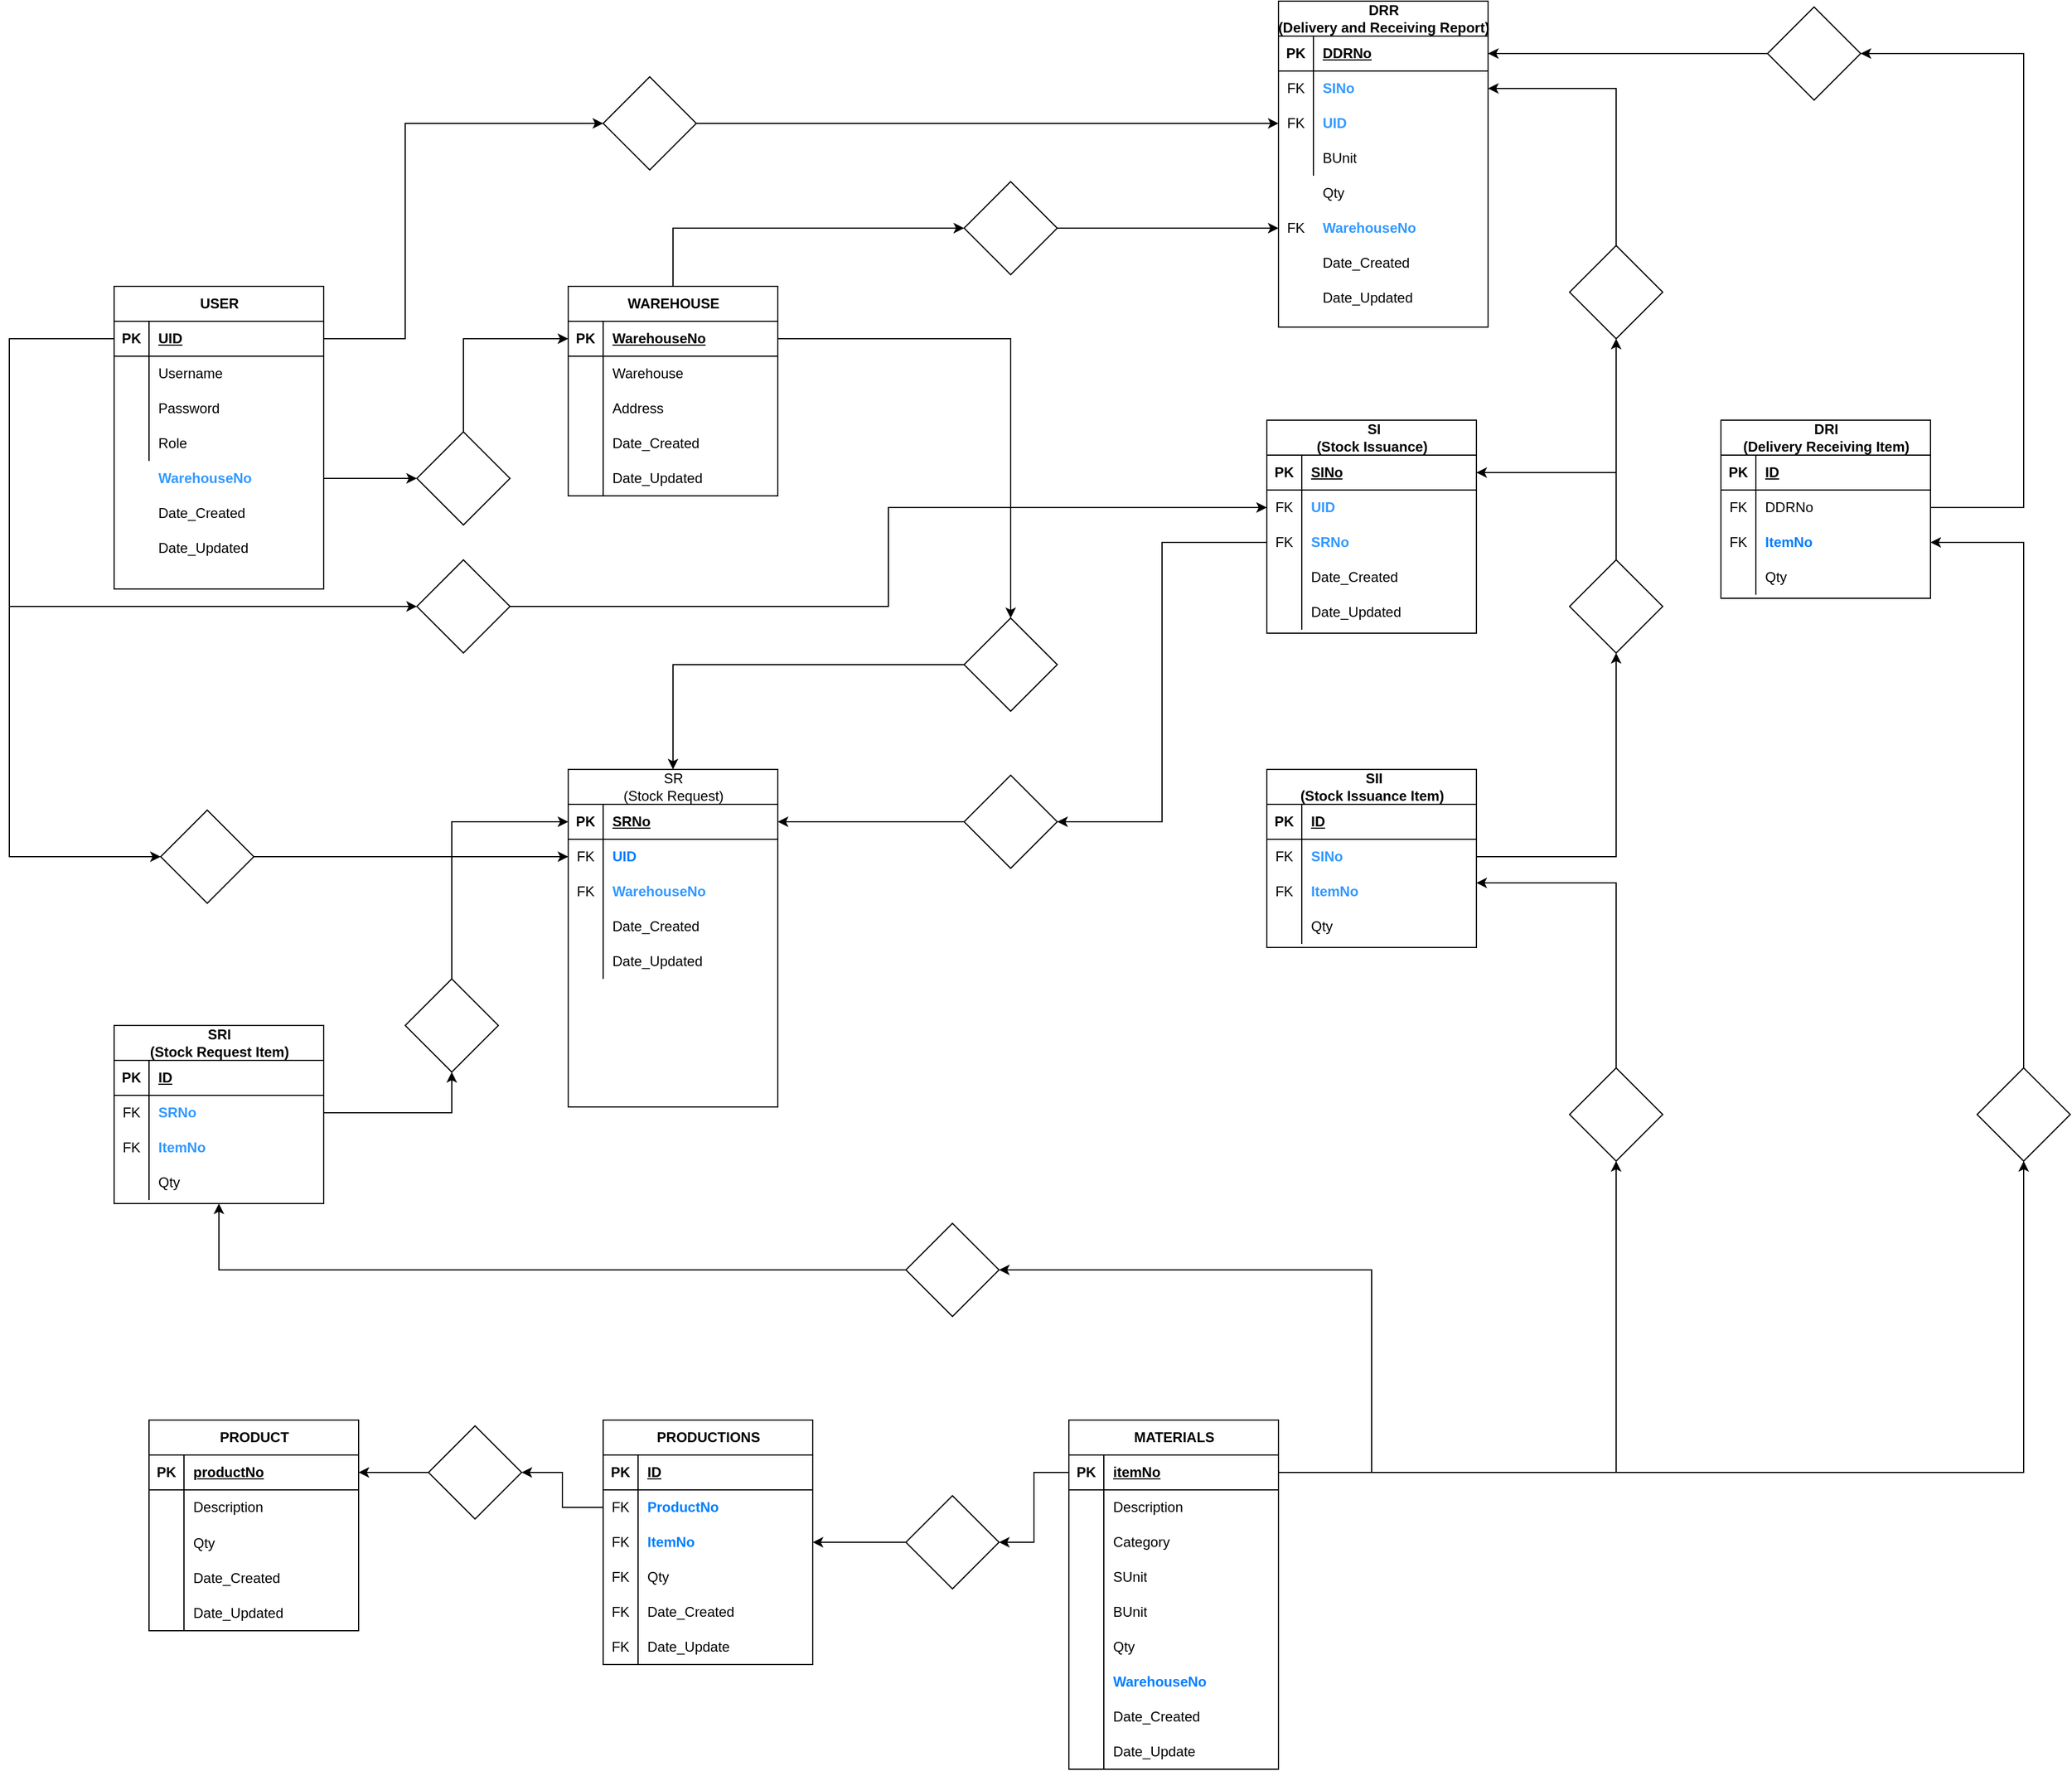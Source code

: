 <mxfile version="24.8.6">
  <diagram name="ERD" id="b520641d-4fe3-3701-9064-5fc419738815">
    <mxGraphModel dx="1343" dy="1495" grid="1" gridSize="10" guides="1" tooltips="1" connect="1" arrows="1" fold="1" page="1" pageScale="1" pageWidth="1300" pageHeight="850" background="none" math="0" shadow="0">
      <root>
        <mxCell id="0" />
        <mxCell id="1" parent="0" />
        <mxCell id="kRjiYqjKtC23JgH-O0qc-84" value="" style="group" parent="1" vertex="1" connectable="0">
          <mxGeometry x="130" y="165" width="180" height="260" as="geometry" />
        </mxCell>
        <mxCell id="kRjiYqjKtC23JgH-O0qc-2" value="USER" style="shape=table;startSize=30;container=1;collapsible=1;childLayout=tableLayout;fixedRows=1;rowLines=0;fontStyle=1;align=center;resizeLast=1;html=1;editable=1;movable=1;resizable=1;rotatable=1;deletable=1;locked=0;connectable=1;" parent="kRjiYqjKtC23JgH-O0qc-84" vertex="1">
          <mxGeometry width="180" height="260" as="geometry">
            <mxRectangle x="70" y="70" width="70" height="30" as="alternateBounds" />
          </mxGeometry>
        </mxCell>
        <mxCell id="kRjiYqjKtC23JgH-O0qc-3" value="" style="shape=tableRow;horizontal=0;startSize=0;swimlaneHead=0;swimlaneBody=0;fillColor=none;collapsible=0;dropTarget=0;points=[[0,0.5],[1,0.5]];portConstraint=eastwest;top=0;left=0;right=0;bottom=1;movable=1;resizable=1;rotatable=1;deletable=1;editable=1;locked=0;connectable=1;" parent="kRjiYqjKtC23JgH-O0qc-2" vertex="1">
          <mxGeometry y="30" width="180" height="30" as="geometry" />
        </mxCell>
        <mxCell id="kRjiYqjKtC23JgH-O0qc-4" value="PK" style="shape=partialRectangle;connectable=1;fillColor=none;top=0;left=0;bottom=0;right=0;fontStyle=1;overflow=hidden;whiteSpace=wrap;html=1;movable=1;resizable=1;rotatable=1;deletable=1;editable=1;locked=0;" parent="kRjiYqjKtC23JgH-O0qc-3" vertex="1">
          <mxGeometry width="30" height="30" as="geometry">
            <mxRectangle width="30" height="30" as="alternateBounds" />
          </mxGeometry>
        </mxCell>
        <mxCell id="kRjiYqjKtC23JgH-O0qc-5" value="UID" style="shape=partialRectangle;connectable=1;fillColor=none;top=0;left=0;bottom=0;right=0;align=left;spacingLeft=6;fontStyle=5;overflow=hidden;whiteSpace=wrap;html=1;movable=1;resizable=1;rotatable=1;deletable=1;editable=1;locked=0;" parent="kRjiYqjKtC23JgH-O0qc-3" vertex="1">
          <mxGeometry x="30" width="150" height="30" as="geometry">
            <mxRectangle width="150" height="30" as="alternateBounds" />
          </mxGeometry>
        </mxCell>
        <mxCell id="kRjiYqjKtC23JgH-O0qc-6" value="" style="shape=tableRow;horizontal=0;startSize=0;swimlaneHead=0;swimlaneBody=0;fillColor=none;collapsible=0;dropTarget=0;points=[[0,0.5],[1,0.5]];portConstraint=eastwest;top=0;left=0;right=0;bottom=0;movable=1;resizable=1;rotatable=1;deletable=1;editable=1;locked=0;connectable=1;" parent="kRjiYqjKtC23JgH-O0qc-2" vertex="1">
          <mxGeometry y="60" width="180" height="30" as="geometry" />
        </mxCell>
        <mxCell id="kRjiYqjKtC23JgH-O0qc-7" value="" style="shape=partialRectangle;connectable=1;fillColor=none;top=0;left=0;bottom=0;right=0;editable=1;overflow=hidden;whiteSpace=wrap;html=1;movable=1;resizable=1;rotatable=1;deletable=1;locked=0;" parent="kRjiYqjKtC23JgH-O0qc-6" vertex="1">
          <mxGeometry width="30" height="30" as="geometry">
            <mxRectangle width="30" height="30" as="alternateBounds" />
          </mxGeometry>
        </mxCell>
        <mxCell id="kRjiYqjKtC23JgH-O0qc-8" value="Username" style="shape=partialRectangle;connectable=1;fillColor=none;top=0;left=0;bottom=0;right=0;align=left;spacingLeft=6;overflow=hidden;whiteSpace=wrap;html=1;movable=1;resizable=1;rotatable=1;deletable=1;editable=1;locked=0;" parent="kRjiYqjKtC23JgH-O0qc-6" vertex="1">
          <mxGeometry x="30" width="150" height="30" as="geometry">
            <mxRectangle width="150" height="30" as="alternateBounds" />
          </mxGeometry>
        </mxCell>
        <mxCell id="kRjiYqjKtC23JgH-O0qc-9" value="" style="shape=tableRow;horizontal=0;startSize=0;swimlaneHead=0;swimlaneBody=0;fillColor=none;collapsible=0;dropTarget=0;points=[[0,0.5],[1,0.5]];portConstraint=eastwest;top=0;left=0;right=0;bottom=0;movable=1;resizable=1;rotatable=1;deletable=1;editable=1;locked=0;connectable=1;" parent="kRjiYqjKtC23JgH-O0qc-2" vertex="1">
          <mxGeometry y="90" width="180" height="30" as="geometry" />
        </mxCell>
        <mxCell id="kRjiYqjKtC23JgH-O0qc-10" value="" style="shape=partialRectangle;connectable=1;fillColor=none;top=0;left=0;bottom=0;right=0;editable=1;overflow=hidden;whiteSpace=wrap;html=1;movable=1;resizable=1;rotatable=1;deletable=1;locked=0;" parent="kRjiYqjKtC23JgH-O0qc-9" vertex="1">
          <mxGeometry width="30" height="30" as="geometry">
            <mxRectangle width="30" height="30" as="alternateBounds" />
          </mxGeometry>
        </mxCell>
        <mxCell id="kRjiYqjKtC23JgH-O0qc-11" value="Password" style="shape=partialRectangle;connectable=1;fillColor=none;top=0;left=0;bottom=0;right=0;align=left;spacingLeft=6;overflow=hidden;whiteSpace=wrap;html=1;movable=1;resizable=1;rotatable=1;deletable=1;editable=1;locked=0;" parent="kRjiYqjKtC23JgH-O0qc-9" vertex="1">
          <mxGeometry x="30" width="150" height="30" as="geometry">
            <mxRectangle width="150" height="30" as="alternateBounds" />
          </mxGeometry>
        </mxCell>
        <mxCell id="kRjiYqjKtC23JgH-O0qc-12" value="" style="shape=tableRow;horizontal=0;startSize=0;swimlaneHead=0;swimlaneBody=0;fillColor=none;collapsible=0;dropTarget=0;points=[[0,0.5],[1,0.5]];portConstraint=eastwest;top=0;left=0;right=0;bottom=0;movable=1;resizable=1;rotatable=1;deletable=1;editable=1;locked=0;connectable=1;" parent="kRjiYqjKtC23JgH-O0qc-2" vertex="1">
          <mxGeometry y="120" width="180" height="30" as="geometry" />
        </mxCell>
        <mxCell id="kRjiYqjKtC23JgH-O0qc-13" value="" style="shape=partialRectangle;connectable=1;fillColor=none;top=0;left=0;bottom=0;right=0;editable=1;overflow=hidden;whiteSpace=wrap;html=1;movable=1;resizable=1;rotatable=1;deletable=1;locked=0;" parent="kRjiYqjKtC23JgH-O0qc-12" vertex="1">
          <mxGeometry width="30" height="30" as="geometry">
            <mxRectangle width="30" height="30" as="alternateBounds" />
          </mxGeometry>
        </mxCell>
        <mxCell id="kRjiYqjKtC23JgH-O0qc-14" value="Role" style="shape=partialRectangle;connectable=1;fillColor=none;top=0;left=0;bottom=0;right=0;align=left;spacingLeft=6;overflow=hidden;whiteSpace=wrap;html=1;movable=1;resizable=1;rotatable=1;deletable=1;editable=1;locked=0;" parent="kRjiYqjKtC23JgH-O0qc-12" vertex="1">
          <mxGeometry x="30" width="150" height="30" as="geometry">
            <mxRectangle width="150" height="30" as="alternateBounds" />
          </mxGeometry>
        </mxCell>
        <mxCell id="kRjiYqjKtC23JgH-O0qc-50" value="" style="shape=tableRow;horizontal=0;startSize=0;swimlaneHead=0;swimlaneBody=0;fillColor=none;collapsible=0;dropTarget=0;points=[[0,0.5],[1,0.5]];portConstraint=eastwest;top=0;left=0;right=0;bottom=0;movable=1;resizable=1;rotatable=1;deletable=1;editable=1;locked=0;connectable=1;" parent="kRjiYqjKtC23JgH-O0qc-84" vertex="1">
          <mxGeometry y="150" width="180" height="30" as="geometry" />
        </mxCell>
        <mxCell id="kRjiYqjKtC23JgH-O0qc-51" value="" style="shape=partialRectangle;connectable=1;fillColor=none;top=0;left=0;bottom=0;right=0;editable=1;overflow=hidden;whiteSpace=wrap;html=1;movable=1;resizable=1;rotatable=1;deletable=1;locked=0;" parent="kRjiYqjKtC23JgH-O0qc-50" vertex="1">
          <mxGeometry width="30" height="30" as="geometry">
            <mxRectangle width="30" height="30" as="alternateBounds" />
          </mxGeometry>
        </mxCell>
        <mxCell id="kRjiYqjKtC23JgH-O0qc-52" value="&lt;b&gt;&lt;font color=&quot;#3399ff&quot;&gt;WarehouseNo&lt;/font&gt;&lt;/b&gt;" style="shape=partialRectangle;connectable=1;fillColor=none;top=0;left=0;bottom=0;right=0;align=left;spacingLeft=6;overflow=hidden;whiteSpace=wrap;html=1;movable=1;resizable=1;rotatable=1;deletable=1;editable=1;locked=0;" parent="kRjiYqjKtC23JgH-O0qc-50" vertex="1">
          <mxGeometry x="30" width="150" height="30" as="geometry">
            <mxRectangle width="150" height="30" as="alternateBounds" />
          </mxGeometry>
        </mxCell>
        <mxCell id="kRjiYqjKtC23JgH-O0qc-68" value="" style="shape=tableRow;horizontal=0;startSize=0;swimlaneHead=0;swimlaneBody=0;fillColor=none;collapsible=0;dropTarget=0;points=[[0,0.5],[1,0.5]];portConstraint=eastwest;top=0;left=0;right=0;bottom=0;movable=1;resizable=1;rotatable=1;deletable=1;editable=1;locked=0;connectable=1;" parent="kRjiYqjKtC23JgH-O0qc-84" vertex="1">
          <mxGeometry y="180" width="180" height="30" as="geometry" />
        </mxCell>
        <mxCell id="kRjiYqjKtC23JgH-O0qc-69" value="" style="shape=partialRectangle;connectable=1;fillColor=none;top=0;left=0;bottom=0;right=0;editable=1;overflow=hidden;whiteSpace=wrap;html=1;movable=1;resizable=1;rotatable=1;deletable=1;locked=0;" parent="kRjiYqjKtC23JgH-O0qc-68" vertex="1">
          <mxGeometry width="30" height="30" as="geometry">
            <mxRectangle width="30" height="30" as="alternateBounds" />
          </mxGeometry>
        </mxCell>
        <mxCell id="kRjiYqjKtC23JgH-O0qc-70" value="Date_Created" style="shape=partialRectangle;connectable=1;fillColor=none;top=0;left=0;bottom=0;right=0;align=left;spacingLeft=6;overflow=hidden;whiteSpace=wrap;html=1;movable=1;resizable=1;rotatable=1;deletable=1;editable=1;locked=0;" parent="kRjiYqjKtC23JgH-O0qc-68" vertex="1">
          <mxGeometry x="30" width="150" height="30" as="geometry">
            <mxRectangle width="150" height="30" as="alternateBounds" />
          </mxGeometry>
        </mxCell>
        <mxCell id="kRjiYqjKtC23JgH-O0qc-71" value="" style="shape=tableRow;horizontal=0;startSize=0;swimlaneHead=0;swimlaneBody=0;fillColor=none;collapsible=0;dropTarget=0;points=[[0,0.5],[1,0.5]];portConstraint=eastwest;top=0;left=0;right=0;bottom=0;movable=1;resizable=1;rotatable=1;deletable=1;editable=1;locked=0;connectable=1;" parent="kRjiYqjKtC23JgH-O0qc-84" vertex="1">
          <mxGeometry y="210" width="180" height="30" as="geometry" />
        </mxCell>
        <mxCell id="kRjiYqjKtC23JgH-O0qc-72" value="" style="shape=partialRectangle;connectable=1;fillColor=none;top=0;left=0;bottom=0;right=0;editable=1;overflow=hidden;whiteSpace=wrap;html=1;movable=1;resizable=1;rotatable=1;deletable=1;locked=0;" parent="kRjiYqjKtC23JgH-O0qc-71" vertex="1">
          <mxGeometry width="30" height="30" as="geometry">
            <mxRectangle width="30" height="30" as="alternateBounds" />
          </mxGeometry>
        </mxCell>
        <mxCell id="kRjiYqjKtC23JgH-O0qc-73" value="Date_Updated" style="shape=partialRectangle;connectable=1;fillColor=none;top=0;left=0;bottom=0;right=0;align=left;spacingLeft=6;overflow=hidden;whiteSpace=wrap;html=1;movable=1;resizable=1;rotatable=1;deletable=1;editable=1;locked=0;" parent="kRjiYqjKtC23JgH-O0qc-71" vertex="1">
          <mxGeometry x="30" width="150" height="30" as="geometry">
            <mxRectangle width="150" height="30" as="alternateBounds" />
          </mxGeometry>
        </mxCell>
        <mxCell id="QWnhRxGnhgyg7Uiotc9i-46" style="edgeStyle=orthogonalEdgeStyle;rounded=0;orthogonalLoop=1;jettySize=auto;html=1;entryX=0;entryY=0.5;entryDx=0;entryDy=0;" edge="1" parent="1" source="kRjiYqjKtC23JgH-O0qc-85" target="kRjiYqjKtC23JgH-O0qc-56">
          <mxGeometry relative="1" as="geometry">
            <Array as="points">
              <mxPoint x="430" y="210" />
            </Array>
          </mxGeometry>
        </mxCell>
        <mxCell id="kRjiYqjKtC23JgH-O0qc-85" value="" style="rhombus;whiteSpace=wrap;html=1;startSize=30;fontStyle=1;resizable=1;" parent="1" vertex="1">
          <mxGeometry x="390" y="290" width="80" height="80" as="geometry" />
        </mxCell>
        <mxCell id="kRjiYqjKtC23JgH-O0qc-92" value="" style="group" parent="1" vertex="1" connectable="0">
          <mxGeometry x="160" y="1139" width="180" height="260" as="geometry" />
        </mxCell>
        <mxCell id="kRjiYqjKtC23JgH-O0qc-93" value="PRODUCT" style="shape=table;startSize=30;container=1;collapsible=1;childLayout=tableLayout;fixedRows=1;rowLines=0;fontStyle=1;align=center;resizeLast=1;html=1;editable=1;movable=1;resizable=1;rotatable=1;deletable=1;locked=0;connectable=1;" parent="kRjiYqjKtC23JgH-O0qc-92" vertex="1">
          <mxGeometry width="180" height="181" as="geometry">
            <mxRectangle x="70" y="70" width="70" height="30" as="alternateBounds" />
          </mxGeometry>
        </mxCell>
        <mxCell id="kRjiYqjKtC23JgH-O0qc-94" value="" style="shape=tableRow;horizontal=0;startSize=0;swimlaneHead=0;swimlaneBody=0;fillColor=none;collapsible=0;dropTarget=0;points=[[0,0.5],[1,0.5]];portConstraint=eastwest;top=0;left=0;right=0;bottom=1;movable=1;resizable=1;rotatable=1;deletable=1;editable=1;locked=0;connectable=1;" parent="kRjiYqjKtC23JgH-O0qc-93" vertex="1">
          <mxGeometry y="30" width="180" height="30" as="geometry" />
        </mxCell>
        <mxCell id="kRjiYqjKtC23JgH-O0qc-95" value="PK" style="shape=partialRectangle;connectable=1;fillColor=none;top=0;left=0;bottom=0;right=0;fontStyle=1;overflow=hidden;whiteSpace=wrap;html=1;movable=1;resizable=1;rotatable=1;deletable=1;editable=1;locked=0;" parent="kRjiYqjKtC23JgH-O0qc-94" vertex="1">
          <mxGeometry width="30" height="30" as="geometry">
            <mxRectangle width="30" height="30" as="alternateBounds" />
          </mxGeometry>
        </mxCell>
        <mxCell id="kRjiYqjKtC23JgH-O0qc-96" value="productNo" style="shape=partialRectangle;connectable=1;fillColor=none;top=0;left=0;bottom=0;right=0;align=left;spacingLeft=6;fontStyle=5;overflow=hidden;whiteSpace=wrap;html=1;movable=1;resizable=1;rotatable=1;deletable=1;editable=1;locked=0;" parent="kRjiYqjKtC23JgH-O0qc-94" vertex="1">
          <mxGeometry x="30" width="150" height="30" as="geometry">
            <mxRectangle width="150" height="30" as="alternateBounds" />
          </mxGeometry>
        </mxCell>
        <mxCell id="kRjiYqjKtC23JgH-O0qc-97" value="" style="shape=tableRow;horizontal=0;startSize=0;swimlaneHead=0;swimlaneBody=0;fillColor=none;collapsible=0;dropTarget=0;points=[[0,0.5],[1,0.5]];portConstraint=eastwest;top=0;left=0;right=0;bottom=0;movable=1;resizable=1;rotatable=1;deletable=1;editable=1;locked=0;connectable=1;" parent="kRjiYqjKtC23JgH-O0qc-93" vertex="1">
          <mxGeometry y="60" width="180" height="30" as="geometry" />
        </mxCell>
        <mxCell id="kRjiYqjKtC23JgH-O0qc-98" value="" style="shape=partialRectangle;connectable=1;fillColor=none;top=0;left=0;bottom=0;right=0;editable=1;overflow=hidden;whiteSpace=wrap;html=1;movable=1;resizable=1;rotatable=1;deletable=1;locked=0;" parent="kRjiYqjKtC23JgH-O0qc-97" vertex="1">
          <mxGeometry width="30" height="30" as="geometry">
            <mxRectangle width="30" height="30" as="alternateBounds" />
          </mxGeometry>
        </mxCell>
        <mxCell id="kRjiYqjKtC23JgH-O0qc-99" value="Description" style="shape=partialRectangle;connectable=1;fillColor=none;top=0;left=0;bottom=0;right=0;align=left;spacingLeft=6;overflow=hidden;whiteSpace=wrap;html=1;movable=1;resizable=1;rotatable=1;deletable=1;editable=1;locked=0;" parent="kRjiYqjKtC23JgH-O0qc-97" vertex="1">
          <mxGeometry x="30" width="150" height="30" as="geometry">
            <mxRectangle width="150" height="30" as="alternateBounds" />
          </mxGeometry>
        </mxCell>
        <mxCell id="0lMo_0fp5MmPzG-Lthvi-47" value="" style="shape=tableRow;horizontal=0;startSize=0;swimlaneHead=0;swimlaneBody=0;fillColor=none;collapsible=0;dropTarget=0;points=[[0,0.5],[1,0.5]];portConstraint=eastwest;top=0;left=0;right=0;bottom=0;movable=1;resizable=1;rotatable=1;deletable=1;editable=1;locked=0;connectable=1;" parent="kRjiYqjKtC23JgH-O0qc-93" vertex="1">
          <mxGeometry y="90" width="180" height="31" as="geometry" />
        </mxCell>
        <mxCell id="0lMo_0fp5MmPzG-Lthvi-48" value="" style="shape=partialRectangle;connectable=1;fillColor=none;top=0;left=0;bottom=0;right=0;editable=1;overflow=hidden;whiteSpace=wrap;html=1;movable=1;resizable=1;rotatable=1;deletable=1;locked=0;" parent="0lMo_0fp5MmPzG-Lthvi-47" vertex="1">
          <mxGeometry width="30" height="31" as="geometry">
            <mxRectangle width="30" height="31" as="alternateBounds" />
          </mxGeometry>
        </mxCell>
        <mxCell id="0lMo_0fp5MmPzG-Lthvi-49" value="Qty" style="shape=partialRectangle;connectable=1;fillColor=none;top=0;left=0;bottom=0;right=0;align=left;spacingLeft=6;overflow=hidden;whiteSpace=wrap;html=1;movable=1;resizable=1;rotatable=1;deletable=1;editable=1;locked=0;" parent="0lMo_0fp5MmPzG-Lthvi-47" vertex="1">
          <mxGeometry x="30" width="150" height="31" as="geometry">
            <mxRectangle width="150" height="31" as="alternateBounds" />
          </mxGeometry>
        </mxCell>
        <mxCell id="0lMo_0fp5MmPzG-Lthvi-50" value="" style="shape=tableRow;horizontal=0;startSize=0;swimlaneHead=0;swimlaneBody=0;fillColor=none;collapsible=0;dropTarget=0;points=[[0,0.5],[1,0.5]];portConstraint=eastwest;top=0;left=0;right=0;bottom=0;movable=1;resizable=1;rotatable=1;deletable=1;editable=1;locked=0;connectable=1;" parent="kRjiYqjKtC23JgH-O0qc-93" vertex="1">
          <mxGeometry y="121" width="180" height="30" as="geometry" />
        </mxCell>
        <mxCell id="0lMo_0fp5MmPzG-Lthvi-51" value="" style="shape=partialRectangle;connectable=1;fillColor=none;top=0;left=0;bottom=0;right=0;editable=1;overflow=hidden;whiteSpace=wrap;html=1;movable=1;resizable=1;rotatable=1;deletable=1;locked=0;" parent="0lMo_0fp5MmPzG-Lthvi-50" vertex="1">
          <mxGeometry width="30" height="30" as="geometry">
            <mxRectangle width="30" height="30" as="alternateBounds" />
          </mxGeometry>
        </mxCell>
        <mxCell id="0lMo_0fp5MmPzG-Lthvi-52" value="Date_Created" style="shape=partialRectangle;connectable=1;fillColor=none;top=0;left=0;bottom=0;right=0;align=left;spacingLeft=6;overflow=hidden;whiteSpace=wrap;html=1;movable=1;resizable=1;rotatable=1;deletable=1;editable=1;locked=0;" parent="0lMo_0fp5MmPzG-Lthvi-50" vertex="1">
          <mxGeometry x="30" width="150" height="30" as="geometry">
            <mxRectangle width="150" height="30" as="alternateBounds" />
          </mxGeometry>
        </mxCell>
        <mxCell id="0lMo_0fp5MmPzG-Lthvi-53" value="" style="shape=tableRow;horizontal=0;startSize=0;swimlaneHead=0;swimlaneBody=0;fillColor=none;collapsible=0;dropTarget=0;points=[[0,0.5],[1,0.5]];portConstraint=eastwest;top=0;left=0;right=0;bottom=0;movable=1;resizable=1;rotatable=1;deletable=1;editable=1;locked=0;connectable=1;" parent="kRjiYqjKtC23JgH-O0qc-93" vertex="1">
          <mxGeometry y="151" width="180" height="30" as="geometry" />
        </mxCell>
        <mxCell id="0lMo_0fp5MmPzG-Lthvi-54" value="" style="shape=partialRectangle;connectable=1;fillColor=none;top=0;left=0;bottom=0;right=0;editable=1;overflow=hidden;whiteSpace=wrap;html=1;movable=1;resizable=1;rotatable=1;deletable=1;locked=0;" parent="0lMo_0fp5MmPzG-Lthvi-53" vertex="1">
          <mxGeometry width="30" height="30" as="geometry">
            <mxRectangle width="30" height="30" as="alternateBounds" />
          </mxGeometry>
        </mxCell>
        <mxCell id="0lMo_0fp5MmPzG-Lthvi-55" value="Date_Updated" style="shape=partialRectangle;connectable=1;fillColor=none;top=0;left=0;bottom=0;right=0;align=left;spacingLeft=6;overflow=hidden;whiteSpace=wrap;html=1;movable=1;resizable=1;rotatable=1;deletable=1;editable=1;locked=0;" parent="0lMo_0fp5MmPzG-Lthvi-53" vertex="1">
          <mxGeometry x="30" width="150" height="30" as="geometry">
            <mxRectangle width="150" height="30" as="alternateBounds" />
          </mxGeometry>
        </mxCell>
        <mxCell id="kRjiYqjKtC23JgH-O0qc-106" value="" style="shape=tableRow;horizontal=0;startSize=0;swimlaneHead=0;swimlaneBody=0;fillColor=none;collapsible=0;dropTarget=0;points=[[0,0.5],[1,0.5]];portConstraint=eastwest;top=0;left=0;right=0;bottom=0;movable=1;resizable=1;rotatable=1;deletable=1;editable=1;locked=0;connectable=1;" parent="kRjiYqjKtC23JgH-O0qc-92" vertex="1">
          <mxGeometry y="150" width="180" height="30" as="geometry" />
        </mxCell>
        <mxCell id="kRjiYqjKtC23JgH-O0qc-107" value="" style="shape=partialRectangle;connectable=1;fillColor=none;top=0;left=0;bottom=0;right=0;editable=1;overflow=hidden;whiteSpace=wrap;html=1;movable=1;resizable=1;rotatable=1;deletable=1;locked=0;" parent="kRjiYqjKtC23JgH-O0qc-106" vertex="1">
          <mxGeometry width="30" height="30" as="geometry">
            <mxRectangle width="30" height="30" as="alternateBounds" />
          </mxGeometry>
        </mxCell>
        <mxCell id="kRjiYqjKtC23JgH-O0qc-115" value="" style="group" parent="1" vertex="1" connectable="0">
          <mxGeometry x="950" y="1139" width="180" height="261" as="geometry" />
        </mxCell>
        <mxCell id="kRjiYqjKtC23JgH-O0qc-116" value="MATERIALS" style="shape=table;startSize=30;container=1;collapsible=1;childLayout=tableLayout;fixedRows=1;rowLines=0;fontStyle=1;align=center;resizeLast=1;html=1;editable=1;movable=1;resizable=1;rotatable=1;deletable=1;locked=0;connectable=1;" parent="kRjiYqjKtC23JgH-O0qc-115" vertex="1">
          <mxGeometry width="180" height="300" as="geometry">
            <mxRectangle x="70" y="70" width="70" height="30" as="alternateBounds" />
          </mxGeometry>
        </mxCell>
        <mxCell id="kRjiYqjKtC23JgH-O0qc-117" value="" style="shape=tableRow;horizontal=0;startSize=0;swimlaneHead=0;swimlaneBody=0;fillColor=none;collapsible=0;dropTarget=0;points=[[0,0.5],[1,0.5]];portConstraint=eastwest;top=0;left=0;right=0;bottom=1;movable=1;resizable=1;rotatable=1;deletable=1;editable=1;locked=0;connectable=1;" parent="kRjiYqjKtC23JgH-O0qc-116" vertex="1">
          <mxGeometry y="30" width="180" height="30" as="geometry" />
        </mxCell>
        <mxCell id="kRjiYqjKtC23JgH-O0qc-118" value="PK" style="shape=partialRectangle;connectable=1;fillColor=none;top=0;left=0;bottom=0;right=0;fontStyle=1;overflow=hidden;whiteSpace=wrap;html=1;movable=1;resizable=1;rotatable=1;deletable=1;editable=1;locked=0;" parent="kRjiYqjKtC23JgH-O0qc-117" vertex="1">
          <mxGeometry width="30" height="30" as="geometry">
            <mxRectangle width="30" height="30" as="alternateBounds" />
          </mxGeometry>
        </mxCell>
        <mxCell id="kRjiYqjKtC23JgH-O0qc-119" value="itemNo" style="shape=partialRectangle;connectable=1;fillColor=none;top=0;left=0;bottom=0;right=0;align=left;spacingLeft=6;fontStyle=5;overflow=hidden;whiteSpace=wrap;html=1;movable=1;resizable=1;rotatable=1;deletable=1;editable=1;locked=0;" parent="kRjiYqjKtC23JgH-O0qc-117" vertex="1">
          <mxGeometry x="30" width="150" height="30" as="geometry">
            <mxRectangle width="150" height="30" as="alternateBounds" />
          </mxGeometry>
        </mxCell>
        <mxCell id="kRjiYqjKtC23JgH-O0qc-120" value="" style="shape=tableRow;horizontal=0;startSize=0;swimlaneHead=0;swimlaneBody=0;fillColor=none;collapsible=0;dropTarget=0;points=[[0,0.5],[1,0.5]];portConstraint=eastwest;top=0;left=0;right=0;bottom=0;movable=1;resizable=1;rotatable=1;deletable=1;editable=1;locked=0;connectable=1;" parent="kRjiYqjKtC23JgH-O0qc-116" vertex="1">
          <mxGeometry y="60" width="180" height="30" as="geometry" />
        </mxCell>
        <mxCell id="kRjiYqjKtC23JgH-O0qc-121" value="" style="shape=partialRectangle;connectable=1;fillColor=none;top=0;left=0;bottom=0;right=0;editable=1;overflow=hidden;whiteSpace=wrap;html=1;movable=1;resizable=1;rotatable=1;deletable=1;locked=0;" parent="kRjiYqjKtC23JgH-O0qc-120" vertex="1">
          <mxGeometry width="30" height="30" as="geometry">
            <mxRectangle width="30" height="30" as="alternateBounds" />
          </mxGeometry>
        </mxCell>
        <mxCell id="kRjiYqjKtC23JgH-O0qc-122" value="Description" style="shape=partialRectangle;connectable=1;fillColor=none;top=0;left=0;bottom=0;right=0;align=left;spacingLeft=6;overflow=hidden;whiteSpace=wrap;html=1;movable=1;resizable=1;rotatable=1;deletable=1;editable=1;locked=0;" parent="kRjiYqjKtC23JgH-O0qc-120" vertex="1">
          <mxGeometry x="30" width="150" height="30" as="geometry">
            <mxRectangle width="150" height="30" as="alternateBounds" />
          </mxGeometry>
        </mxCell>
        <mxCell id="kRjiYqjKtC23JgH-O0qc-123" value="" style="shape=tableRow;horizontal=0;startSize=0;swimlaneHead=0;swimlaneBody=0;fillColor=none;collapsible=0;dropTarget=0;points=[[0,0.5],[1,0.5]];portConstraint=eastwest;top=0;left=0;right=0;bottom=0;movable=1;resizable=1;rotatable=1;deletable=1;editable=1;locked=0;connectable=1;" parent="kRjiYqjKtC23JgH-O0qc-116" vertex="1">
          <mxGeometry y="90" width="180" height="30" as="geometry" />
        </mxCell>
        <mxCell id="kRjiYqjKtC23JgH-O0qc-124" value="" style="shape=partialRectangle;connectable=1;fillColor=none;top=0;left=0;bottom=0;right=0;editable=1;overflow=hidden;whiteSpace=wrap;html=1;movable=1;resizable=1;rotatable=1;deletable=1;locked=0;" parent="kRjiYqjKtC23JgH-O0qc-123" vertex="1">
          <mxGeometry width="30" height="30" as="geometry">
            <mxRectangle width="30" height="30" as="alternateBounds" />
          </mxGeometry>
        </mxCell>
        <mxCell id="kRjiYqjKtC23JgH-O0qc-125" value="Category" style="shape=partialRectangle;connectable=1;fillColor=none;top=0;left=0;bottom=0;right=0;align=left;spacingLeft=6;overflow=hidden;whiteSpace=wrap;html=1;movable=1;resizable=1;rotatable=1;deletable=1;editable=1;locked=0;" parent="kRjiYqjKtC23JgH-O0qc-123" vertex="1">
          <mxGeometry x="30" width="150" height="30" as="geometry">
            <mxRectangle width="150" height="30" as="alternateBounds" />
          </mxGeometry>
        </mxCell>
        <mxCell id="kRjiYqjKtC23JgH-O0qc-126" value="" style="shape=tableRow;horizontal=0;startSize=0;swimlaneHead=0;swimlaneBody=0;fillColor=none;collapsible=0;dropTarget=0;points=[[0,0.5],[1,0.5]];portConstraint=eastwest;top=0;left=0;right=0;bottom=0;movable=1;resizable=1;rotatable=1;deletable=1;editable=1;locked=0;connectable=1;" parent="kRjiYqjKtC23JgH-O0qc-116" vertex="1">
          <mxGeometry y="120" width="180" height="30" as="geometry" />
        </mxCell>
        <mxCell id="kRjiYqjKtC23JgH-O0qc-127" value="" style="shape=partialRectangle;connectable=1;fillColor=none;top=0;left=0;bottom=0;right=0;editable=1;overflow=hidden;whiteSpace=wrap;html=1;movable=1;resizable=1;rotatable=1;deletable=1;locked=0;" parent="kRjiYqjKtC23JgH-O0qc-126" vertex="1">
          <mxGeometry width="30" height="30" as="geometry">
            <mxRectangle width="30" height="30" as="alternateBounds" />
          </mxGeometry>
        </mxCell>
        <mxCell id="kRjiYqjKtC23JgH-O0qc-128" value="SU&lt;span style=&quot;background-color: initial;&quot;&gt;nit&lt;/span&gt;" style="shape=partialRectangle;connectable=1;fillColor=none;top=0;left=0;bottom=0;right=0;align=left;spacingLeft=6;overflow=hidden;whiteSpace=wrap;html=1;movable=1;resizable=1;rotatable=1;deletable=1;editable=1;locked=0;" parent="kRjiYqjKtC23JgH-O0qc-126" vertex="1">
          <mxGeometry x="30" width="150" height="30" as="geometry">
            <mxRectangle width="150" height="30" as="alternateBounds" />
          </mxGeometry>
        </mxCell>
        <mxCell id="0lMo_0fp5MmPzG-Lthvi-30" value="" style="shape=tableRow;horizontal=0;startSize=0;swimlaneHead=0;swimlaneBody=0;fillColor=none;collapsible=0;dropTarget=0;points=[[0,0.5],[1,0.5]];portConstraint=eastwest;top=0;left=0;right=0;bottom=0;movable=1;resizable=1;rotatable=1;deletable=1;editable=1;locked=0;connectable=1;" parent="kRjiYqjKtC23JgH-O0qc-116" vertex="1">
          <mxGeometry y="150" width="180" height="30" as="geometry" />
        </mxCell>
        <mxCell id="0lMo_0fp5MmPzG-Lthvi-31" value="" style="shape=partialRectangle;connectable=1;fillColor=none;top=0;left=0;bottom=0;right=0;editable=1;overflow=hidden;whiteSpace=wrap;html=1;movable=1;resizable=1;rotatable=1;deletable=1;locked=0;" parent="0lMo_0fp5MmPzG-Lthvi-30" vertex="1">
          <mxGeometry width="30" height="30" as="geometry">
            <mxRectangle width="30" height="30" as="alternateBounds" />
          </mxGeometry>
        </mxCell>
        <mxCell id="0lMo_0fp5MmPzG-Lthvi-32" value="BUnit" style="shape=partialRectangle;connectable=1;fillColor=none;top=0;left=0;bottom=0;right=0;align=left;spacingLeft=6;overflow=hidden;whiteSpace=wrap;html=1;movable=1;resizable=1;rotatable=1;deletable=1;editable=1;locked=0;" parent="0lMo_0fp5MmPzG-Lthvi-30" vertex="1">
          <mxGeometry x="30" width="150" height="30" as="geometry">
            <mxRectangle width="150" height="30" as="alternateBounds" />
          </mxGeometry>
        </mxCell>
        <mxCell id="0lMo_0fp5MmPzG-Lthvi-33" value="" style="shape=tableRow;horizontal=0;startSize=0;swimlaneHead=0;swimlaneBody=0;fillColor=none;collapsible=0;dropTarget=0;points=[[0,0.5],[1,0.5]];portConstraint=eastwest;top=0;left=0;right=0;bottom=0;movable=1;resizable=1;rotatable=1;deletable=1;editable=1;locked=0;connectable=1;" parent="kRjiYqjKtC23JgH-O0qc-116" vertex="1">
          <mxGeometry y="180" width="180" height="30" as="geometry" />
        </mxCell>
        <mxCell id="0lMo_0fp5MmPzG-Lthvi-34" value="" style="shape=partialRectangle;connectable=1;fillColor=none;top=0;left=0;bottom=0;right=0;editable=1;overflow=hidden;whiteSpace=wrap;html=1;movable=1;resizable=1;rotatable=1;deletable=1;locked=0;" parent="0lMo_0fp5MmPzG-Lthvi-33" vertex="1">
          <mxGeometry width="30" height="30" as="geometry">
            <mxRectangle width="30" height="30" as="alternateBounds" />
          </mxGeometry>
        </mxCell>
        <mxCell id="0lMo_0fp5MmPzG-Lthvi-35" value="Qty" style="shape=partialRectangle;connectable=1;fillColor=none;top=0;left=0;bottom=0;right=0;align=left;spacingLeft=6;overflow=hidden;whiteSpace=wrap;html=1;movable=1;resizable=1;rotatable=1;deletable=1;editable=1;locked=0;" parent="0lMo_0fp5MmPzG-Lthvi-33" vertex="1">
          <mxGeometry x="30" width="150" height="30" as="geometry">
            <mxRectangle width="150" height="30" as="alternateBounds" />
          </mxGeometry>
        </mxCell>
        <mxCell id="0lMo_0fp5MmPzG-Lthvi-40" value="" style="shape=tableRow;horizontal=0;startSize=0;swimlaneHead=0;swimlaneBody=0;fillColor=none;collapsible=0;dropTarget=0;points=[[0,0.5],[1,0.5]];portConstraint=eastwest;top=0;left=0;right=0;bottom=0;movable=1;resizable=1;rotatable=1;deletable=1;editable=1;locked=0;connectable=1;" parent="kRjiYqjKtC23JgH-O0qc-116" vertex="1">
          <mxGeometry y="210" width="180" height="30" as="geometry" />
        </mxCell>
        <mxCell id="0lMo_0fp5MmPzG-Lthvi-41" value="" style="shape=partialRectangle;connectable=1;fillColor=none;top=0;left=0;bottom=0;right=0;editable=1;overflow=hidden;whiteSpace=wrap;html=1;movable=1;resizable=1;rotatable=1;deletable=1;locked=0;" parent="0lMo_0fp5MmPzG-Lthvi-40" vertex="1">
          <mxGeometry width="30" height="30" as="geometry">
            <mxRectangle width="30" height="30" as="alternateBounds" />
          </mxGeometry>
        </mxCell>
        <mxCell id="0lMo_0fp5MmPzG-Lthvi-42" value="&lt;b&gt;&lt;font color=&quot;#007fff&quot;&gt;WarehouseNo&lt;/font&gt;&lt;/b&gt;" style="shape=partialRectangle;connectable=1;fillColor=none;top=0;left=0;bottom=0;right=0;align=left;spacingLeft=6;overflow=hidden;whiteSpace=wrap;html=1;movable=1;resizable=1;rotatable=1;deletable=1;editable=1;locked=0;" parent="0lMo_0fp5MmPzG-Lthvi-40" vertex="1">
          <mxGeometry x="30" width="150" height="30" as="geometry">
            <mxRectangle width="150" height="30" as="alternateBounds" />
          </mxGeometry>
        </mxCell>
        <mxCell id="0lMo_0fp5MmPzG-Lthvi-56" value="" style="shape=tableRow;horizontal=0;startSize=0;swimlaneHead=0;swimlaneBody=0;fillColor=none;collapsible=0;dropTarget=0;points=[[0,0.5],[1,0.5]];portConstraint=eastwest;top=0;left=0;right=0;bottom=0;movable=1;resizable=1;rotatable=1;deletable=1;editable=1;locked=0;connectable=1;" parent="kRjiYqjKtC23JgH-O0qc-116" vertex="1">
          <mxGeometry y="240" width="180" height="30" as="geometry" />
        </mxCell>
        <mxCell id="0lMo_0fp5MmPzG-Lthvi-57" value="" style="shape=partialRectangle;connectable=1;fillColor=none;top=0;left=0;bottom=0;right=0;editable=1;overflow=hidden;whiteSpace=wrap;html=1;movable=1;resizable=1;rotatable=1;deletable=1;locked=0;" parent="0lMo_0fp5MmPzG-Lthvi-56" vertex="1">
          <mxGeometry width="30" height="30" as="geometry">
            <mxRectangle width="30" height="30" as="alternateBounds" />
          </mxGeometry>
        </mxCell>
        <mxCell id="0lMo_0fp5MmPzG-Lthvi-58" value="Date_Created" style="shape=partialRectangle;connectable=1;fillColor=none;top=0;left=0;bottom=0;right=0;align=left;spacingLeft=6;overflow=hidden;whiteSpace=wrap;html=1;movable=1;resizable=1;rotatable=1;deletable=1;editable=1;locked=0;" parent="0lMo_0fp5MmPzG-Lthvi-56" vertex="1">
          <mxGeometry x="30" width="150" height="30" as="geometry">
            <mxRectangle width="150" height="30" as="alternateBounds" />
          </mxGeometry>
        </mxCell>
        <mxCell id="0lMo_0fp5MmPzG-Lthvi-59" value="" style="shape=tableRow;horizontal=0;startSize=0;swimlaneHead=0;swimlaneBody=0;fillColor=none;collapsible=0;dropTarget=0;points=[[0,0.5],[1,0.5]];portConstraint=eastwest;top=0;left=0;right=0;bottom=0;movable=1;resizable=1;rotatable=1;deletable=1;editable=1;locked=0;connectable=1;" parent="kRjiYqjKtC23JgH-O0qc-116" vertex="1">
          <mxGeometry y="270" width="180" height="30" as="geometry" />
        </mxCell>
        <mxCell id="0lMo_0fp5MmPzG-Lthvi-60" value="" style="shape=partialRectangle;connectable=1;fillColor=none;top=0;left=0;bottom=0;right=0;editable=1;overflow=hidden;whiteSpace=wrap;html=1;movable=1;resizable=1;rotatable=1;deletable=1;locked=0;" parent="0lMo_0fp5MmPzG-Lthvi-59" vertex="1">
          <mxGeometry width="30" height="30" as="geometry">
            <mxRectangle width="30" height="30" as="alternateBounds" />
          </mxGeometry>
        </mxCell>
        <mxCell id="0lMo_0fp5MmPzG-Lthvi-61" value="Date_Update" style="shape=partialRectangle;connectable=1;fillColor=none;top=0;left=0;bottom=0;right=0;align=left;spacingLeft=6;overflow=hidden;whiteSpace=wrap;html=1;movable=1;resizable=1;rotatable=1;deletable=1;editable=1;locked=0;" parent="0lMo_0fp5MmPzG-Lthvi-59" vertex="1">
          <mxGeometry x="30" width="150" height="30" as="geometry">
            <mxRectangle width="150" height="30" as="alternateBounds" />
          </mxGeometry>
        </mxCell>
        <mxCell id="kRjiYqjKtC23JgH-O0qc-139" value="" style="group" parent="1" vertex="1" connectable="0">
          <mxGeometry x="550" y="1139" width="180" height="211" as="geometry" />
        </mxCell>
        <mxCell id="kRjiYqjKtC23JgH-O0qc-140" value="PRODUCTIONS" style="shape=table;startSize=30;container=1;collapsible=1;childLayout=tableLayout;fixedRows=1;rowLines=0;fontStyle=1;align=center;resizeLast=1;html=1;editable=1;movable=1;resizable=1;rotatable=1;deletable=1;locked=0;connectable=1;" parent="kRjiYqjKtC23JgH-O0qc-139" vertex="1">
          <mxGeometry width="180" height="210" as="geometry">
            <mxRectangle x="70" y="70" width="70" height="30" as="alternateBounds" />
          </mxGeometry>
        </mxCell>
        <mxCell id="kRjiYqjKtC23JgH-O0qc-141" value="" style="shape=tableRow;horizontal=0;startSize=0;swimlaneHead=0;swimlaneBody=0;fillColor=none;collapsible=0;dropTarget=0;points=[[0,0.5],[1,0.5]];portConstraint=eastwest;top=0;left=0;right=0;bottom=1;movable=1;resizable=1;rotatable=1;deletable=1;editable=1;locked=0;connectable=1;" parent="kRjiYqjKtC23JgH-O0qc-140" vertex="1">
          <mxGeometry y="30" width="180" height="30" as="geometry" />
        </mxCell>
        <mxCell id="kRjiYqjKtC23JgH-O0qc-142" value="PK" style="shape=partialRectangle;connectable=1;fillColor=none;top=0;left=0;bottom=0;right=0;fontStyle=1;overflow=hidden;whiteSpace=wrap;html=1;movable=1;resizable=1;rotatable=1;deletable=1;editable=1;locked=0;" parent="kRjiYqjKtC23JgH-O0qc-141" vertex="1">
          <mxGeometry width="30" height="30" as="geometry">
            <mxRectangle width="30" height="30" as="alternateBounds" />
          </mxGeometry>
        </mxCell>
        <mxCell id="kRjiYqjKtC23JgH-O0qc-143" value="ID" style="shape=partialRectangle;connectable=1;fillColor=none;top=0;left=0;bottom=0;right=0;align=left;spacingLeft=6;fontStyle=5;overflow=hidden;whiteSpace=wrap;html=1;movable=1;resizable=1;rotatable=1;deletable=1;editable=1;locked=0;" parent="kRjiYqjKtC23JgH-O0qc-141" vertex="1">
          <mxGeometry x="30" width="150" height="30" as="geometry">
            <mxRectangle width="150" height="30" as="alternateBounds" />
          </mxGeometry>
        </mxCell>
        <mxCell id="kRjiYqjKtC23JgH-O0qc-144" value="" style="shape=tableRow;horizontal=0;startSize=0;swimlaneHead=0;swimlaneBody=0;fillColor=none;collapsible=0;dropTarget=0;points=[[0,0.5],[1,0.5]];portConstraint=eastwest;top=0;left=0;right=0;bottom=0;movable=1;resizable=1;rotatable=1;deletable=1;editable=1;locked=0;connectable=1;" parent="kRjiYqjKtC23JgH-O0qc-140" vertex="1">
          <mxGeometry y="60" width="180" height="30" as="geometry" />
        </mxCell>
        <mxCell id="kRjiYqjKtC23JgH-O0qc-145" value="FK" style="shape=partialRectangle;connectable=1;fillColor=none;top=0;left=0;bottom=0;right=0;editable=1;overflow=hidden;whiteSpace=wrap;html=1;movable=1;resizable=1;rotatable=1;deletable=1;locked=0;" parent="kRjiYqjKtC23JgH-O0qc-144" vertex="1">
          <mxGeometry width="30" height="30" as="geometry">
            <mxRectangle width="30" height="30" as="alternateBounds" />
          </mxGeometry>
        </mxCell>
        <mxCell id="kRjiYqjKtC23JgH-O0qc-146" value="&lt;b&gt;&lt;font color=&quot;#007fff&quot;&gt;ProductNo&lt;/font&gt;&lt;/b&gt;" style="shape=partialRectangle;connectable=1;fillColor=none;top=0;left=0;bottom=0;right=0;align=left;spacingLeft=6;overflow=hidden;whiteSpace=wrap;html=1;movable=1;resizable=1;rotatable=1;deletable=1;editable=1;locked=0;" parent="kRjiYqjKtC23JgH-O0qc-144" vertex="1">
          <mxGeometry x="30" width="150" height="30" as="geometry">
            <mxRectangle width="150" height="30" as="alternateBounds" />
          </mxGeometry>
        </mxCell>
        <mxCell id="kRjiYqjKtC23JgH-O0qc-147" value="" style="shape=tableRow;horizontal=0;startSize=0;swimlaneHead=0;swimlaneBody=0;fillColor=none;collapsible=0;dropTarget=0;points=[[0,0.5],[1,0.5]];portConstraint=eastwest;top=0;left=0;right=0;bottom=0;movable=1;resizable=1;rotatable=1;deletable=1;editable=1;locked=0;connectable=1;" parent="kRjiYqjKtC23JgH-O0qc-140" vertex="1">
          <mxGeometry y="90" width="180" height="30" as="geometry" />
        </mxCell>
        <mxCell id="kRjiYqjKtC23JgH-O0qc-148" value="FK" style="shape=partialRectangle;connectable=1;fillColor=none;top=0;left=0;bottom=0;right=0;editable=1;overflow=hidden;whiteSpace=wrap;html=1;movable=1;resizable=1;rotatable=1;deletable=1;locked=0;" parent="kRjiYqjKtC23JgH-O0qc-147" vertex="1">
          <mxGeometry width="30" height="30" as="geometry">
            <mxRectangle width="30" height="30" as="alternateBounds" />
          </mxGeometry>
        </mxCell>
        <mxCell id="kRjiYqjKtC23JgH-O0qc-149" value="&lt;font color=&quot;#007fff&quot;&gt;&lt;b&gt;ItemNo&lt;/b&gt;&lt;/font&gt;" style="shape=partialRectangle;connectable=1;fillColor=none;top=0;left=0;bottom=0;right=0;align=left;spacingLeft=6;overflow=hidden;whiteSpace=wrap;html=1;movable=1;resizable=1;rotatable=1;deletable=1;editable=1;locked=0;" parent="kRjiYqjKtC23JgH-O0qc-147" vertex="1">
          <mxGeometry x="30" width="150" height="30" as="geometry">
            <mxRectangle width="150" height="30" as="alternateBounds" />
          </mxGeometry>
        </mxCell>
        <mxCell id="0lMo_0fp5MmPzG-Lthvi-12" value="" style="shape=tableRow;horizontal=0;startSize=0;swimlaneHead=0;swimlaneBody=0;fillColor=none;collapsible=0;dropTarget=0;points=[[0,0.5],[1,0.5]];portConstraint=eastwest;top=0;left=0;right=0;bottom=0;movable=1;resizable=1;rotatable=1;deletable=1;editable=1;locked=0;connectable=1;" parent="kRjiYqjKtC23JgH-O0qc-140" vertex="1">
          <mxGeometry y="120" width="180" height="30" as="geometry" />
        </mxCell>
        <mxCell id="0lMo_0fp5MmPzG-Lthvi-13" value="FK" style="shape=partialRectangle;connectable=1;fillColor=none;top=0;left=0;bottom=0;right=0;editable=1;overflow=hidden;whiteSpace=wrap;html=1;movable=1;resizable=1;rotatable=1;deletable=1;locked=0;" parent="0lMo_0fp5MmPzG-Lthvi-12" vertex="1">
          <mxGeometry width="30" height="30" as="geometry">
            <mxRectangle width="30" height="30" as="alternateBounds" />
          </mxGeometry>
        </mxCell>
        <mxCell id="0lMo_0fp5MmPzG-Lthvi-14" value="Qty" style="shape=partialRectangle;connectable=1;fillColor=none;top=0;left=0;bottom=0;right=0;align=left;spacingLeft=6;overflow=hidden;whiteSpace=wrap;html=1;movable=1;resizable=1;rotatable=1;deletable=1;editable=1;locked=0;" parent="0lMo_0fp5MmPzG-Lthvi-12" vertex="1">
          <mxGeometry x="30" width="150" height="30" as="geometry">
            <mxRectangle width="150" height="30" as="alternateBounds" />
          </mxGeometry>
        </mxCell>
        <mxCell id="0lMo_0fp5MmPzG-Lthvi-21" value="" style="shape=tableRow;horizontal=0;startSize=0;swimlaneHead=0;swimlaneBody=0;fillColor=none;collapsible=0;dropTarget=0;points=[[0,0.5],[1,0.5]];portConstraint=eastwest;top=0;left=0;right=0;bottom=0;movable=1;resizable=1;rotatable=1;deletable=1;editable=1;locked=0;connectable=1;" parent="kRjiYqjKtC23JgH-O0qc-140" vertex="1">
          <mxGeometry y="150" width="180" height="30" as="geometry" />
        </mxCell>
        <mxCell id="0lMo_0fp5MmPzG-Lthvi-22" value="FK" style="shape=partialRectangle;connectable=1;fillColor=none;top=0;left=0;bottom=0;right=0;editable=1;overflow=hidden;whiteSpace=wrap;html=1;movable=1;resizable=1;rotatable=1;deletable=1;locked=0;" parent="0lMo_0fp5MmPzG-Lthvi-21" vertex="1">
          <mxGeometry width="30" height="30" as="geometry">
            <mxRectangle width="30" height="30" as="alternateBounds" />
          </mxGeometry>
        </mxCell>
        <mxCell id="0lMo_0fp5MmPzG-Lthvi-23" value="Date_Created" style="shape=partialRectangle;connectable=1;fillColor=none;top=0;left=0;bottom=0;right=0;align=left;spacingLeft=6;overflow=hidden;whiteSpace=wrap;html=1;movable=1;resizable=1;rotatable=1;deletable=1;editable=1;locked=0;" parent="0lMo_0fp5MmPzG-Lthvi-21" vertex="1">
          <mxGeometry x="30" width="150" height="30" as="geometry">
            <mxRectangle width="150" height="30" as="alternateBounds" />
          </mxGeometry>
        </mxCell>
        <mxCell id="0lMo_0fp5MmPzG-Lthvi-27" value="" style="shape=tableRow;horizontal=0;startSize=0;swimlaneHead=0;swimlaneBody=0;fillColor=none;collapsible=0;dropTarget=0;points=[[0,0.5],[1,0.5]];portConstraint=eastwest;top=0;left=0;right=0;bottom=0;movable=1;resizable=1;rotatable=1;deletable=1;editable=1;locked=0;connectable=1;" parent="kRjiYqjKtC23JgH-O0qc-140" vertex="1">
          <mxGeometry y="180" width="180" height="30" as="geometry" />
        </mxCell>
        <mxCell id="0lMo_0fp5MmPzG-Lthvi-28" value="FK" style="shape=partialRectangle;connectable=1;fillColor=none;top=0;left=0;bottom=0;right=0;editable=1;overflow=hidden;whiteSpace=wrap;html=1;movable=1;resizable=1;rotatable=1;deletable=1;locked=0;" parent="0lMo_0fp5MmPzG-Lthvi-27" vertex="1">
          <mxGeometry width="30" height="30" as="geometry">
            <mxRectangle width="30" height="30" as="alternateBounds" />
          </mxGeometry>
        </mxCell>
        <mxCell id="0lMo_0fp5MmPzG-Lthvi-29" value="Date_Update" style="shape=partialRectangle;connectable=1;fillColor=none;top=0;left=0;bottom=0;right=0;align=left;spacingLeft=6;overflow=hidden;whiteSpace=wrap;html=1;movable=1;resizable=1;rotatable=1;deletable=1;editable=1;locked=0;" parent="0lMo_0fp5MmPzG-Lthvi-27" vertex="1">
          <mxGeometry x="30" width="150" height="30" as="geometry">
            <mxRectangle width="150" height="30" as="alternateBounds" />
          </mxGeometry>
        </mxCell>
        <mxCell id="kRjiYqjKtC23JgH-O0qc-153" value="" style="shape=tableRow;horizontal=0;startSize=0;swimlaneHead=0;swimlaneBody=0;fillColor=none;collapsible=0;dropTarget=0;points=[[0,0.5],[1,0.5]];portConstraint=eastwest;top=0;left=0;right=0;bottom=0;movable=1;resizable=1;rotatable=1;deletable=1;editable=1;locked=0;connectable=1;" parent="kRjiYqjKtC23JgH-O0qc-139" vertex="1">
          <mxGeometry y="121.731" width="180" height="24.346" as="geometry" />
        </mxCell>
        <mxCell id="kRjiYqjKtC23JgH-O0qc-154" value="" style="shape=partialRectangle;connectable=1;fillColor=none;top=0;left=0;bottom=0;right=0;editable=1;overflow=hidden;whiteSpace=wrap;html=1;movable=1;resizable=1;rotatable=1;deletable=1;locked=0;" parent="kRjiYqjKtC23JgH-O0qc-153" vertex="1">
          <mxGeometry width="30" height="24.346" as="geometry">
            <mxRectangle width="30" height="30" as="alternateBounds" />
          </mxGeometry>
        </mxCell>
        <mxCell id="kRjiYqjKtC23JgH-O0qc-156" value="" style="shape=tableRow;horizontal=0;startSize=0;swimlaneHead=0;swimlaneBody=0;fillColor=none;collapsible=0;dropTarget=0;points=[[0,0.5],[1,0.5]];portConstraint=eastwest;top=0;left=0;right=0;bottom=0;movable=1;resizable=1;rotatable=1;deletable=1;editable=1;locked=0;connectable=1;" parent="kRjiYqjKtC23JgH-O0qc-139" vertex="1">
          <mxGeometry y="146.077" width="180" height="24.346" as="geometry" />
        </mxCell>
        <mxCell id="kRjiYqjKtC23JgH-O0qc-157" value="" style="shape=partialRectangle;connectable=1;fillColor=none;top=0;left=0;bottom=0;right=0;editable=1;overflow=hidden;whiteSpace=wrap;html=1;movable=1;resizable=1;rotatable=1;deletable=1;locked=0;" parent="kRjiYqjKtC23JgH-O0qc-156" vertex="1">
          <mxGeometry width="30" height="24.346" as="geometry">
            <mxRectangle width="30" height="30" as="alternateBounds" />
          </mxGeometry>
        </mxCell>
        <mxCell id="kRjiYqjKtC23JgH-O0qc-159" value="" style="shape=tableRow;horizontal=0;startSize=0;swimlaneHead=0;swimlaneBody=0;fillColor=none;collapsible=0;dropTarget=0;points=[[0,0.5],[1,0.5]];portConstraint=eastwest;top=0;left=0;right=0;bottom=0;movable=1;resizable=1;rotatable=1;deletable=1;editable=1;locked=0;connectable=1;" parent="kRjiYqjKtC23JgH-O0qc-139" vertex="1">
          <mxGeometry y="170.423" width="180" height="24.346" as="geometry" />
        </mxCell>
        <mxCell id="kRjiYqjKtC23JgH-O0qc-160" value="" style="shape=partialRectangle;connectable=1;fillColor=none;top=0;left=0;bottom=0;right=0;editable=1;overflow=hidden;whiteSpace=wrap;html=1;movable=1;resizable=1;rotatable=1;deletable=1;locked=0;" parent="kRjiYqjKtC23JgH-O0qc-159" vertex="1">
          <mxGeometry width="30" height="24.346" as="geometry">
            <mxRectangle width="30" height="30" as="alternateBounds" />
          </mxGeometry>
        </mxCell>
        <mxCell id="QWnhRxGnhgyg7Uiotc9i-40" style="edgeStyle=orthogonalEdgeStyle;rounded=0;orthogonalLoop=1;jettySize=auto;html=1;entryX=1;entryY=0.5;entryDx=0;entryDy=0;" edge="1" parent="1" source="kRjiYqjKtC23JgH-O0qc-162" target="kRjiYqjKtC23JgH-O0qc-96">
          <mxGeometry relative="1" as="geometry" />
        </mxCell>
        <mxCell id="kRjiYqjKtC23JgH-O0qc-162" value="" style="rhombus;whiteSpace=wrap;html=1;startSize=30;fontStyle=1;resizable=1;" parent="1" vertex="1">
          <mxGeometry x="400" y="1144" width="80" height="80" as="geometry" />
        </mxCell>
        <mxCell id="QWnhRxGnhgyg7Uiotc9i-43" style="edgeStyle=orthogonalEdgeStyle;rounded=0;orthogonalLoop=1;jettySize=auto;html=1;entryX=1;entryY=0.5;entryDx=0;entryDy=0;" edge="1" parent="1" source="kRjiYqjKtC23JgH-O0qc-170" target="kRjiYqjKtC23JgH-O0qc-149">
          <mxGeometry relative="1" as="geometry" />
        </mxCell>
        <mxCell id="kRjiYqjKtC23JgH-O0qc-170" value="" style="rhombus;whiteSpace=wrap;html=1;startSize=30;fontStyle=1;resizable=1;" parent="1" vertex="1">
          <mxGeometry x="810" y="1204" width="80" height="80" as="geometry" />
        </mxCell>
        <mxCell id="kRjiYqjKtC23JgH-O0qc-175" value="" style="group" parent="1" vertex="1" connectable="0">
          <mxGeometry x="1130" y="-80" width="180" height="320" as="geometry" />
        </mxCell>
        <mxCell id="kRjiYqjKtC23JgH-O0qc-176" value="DRR&lt;div&gt;(Delivery and Receiving Report)&lt;/div&gt;" style="shape=table;startSize=30;container=1;collapsible=1;childLayout=tableLayout;fixedRows=1;rowLines=0;fontStyle=1;align=center;resizeLast=1;html=1;editable=1;movable=1;resizable=1;rotatable=1;deletable=1;locked=0;connectable=1;" parent="kRjiYqjKtC23JgH-O0qc-175" vertex="1">
          <mxGeometry width="180" height="280" as="geometry">
            <mxRectangle x="70" y="70" width="70" height="30" as="alternateBounds" />
          </mxGeometry>
        </mxCell>
        <mxCell id="kRjiYqjKtC23JgH-O0qc-177" value="" style="shape=tableRow;horizontal=0;startSize=0;swimlaneHead=0;swimlaneBody=0;fillColor=none;collapsible=0;dropTarget=0;points=[[0,0.5],[1,0.5]];portConstraint=eastwest;top=0;left=0;right=0;bottom=1;movable=1;resizable=1;rotatable=1;deletable=1;editable=1;locked=0;connectable=1;" parent="kRjiYqjKtC23JgH-O0qc-176" vertex="1">
          <mxGeometry y="30" width="180" height="30" as="geometry" />
        </mxCell>
        <mxCell id="kRjiYqjKtC23JgH-O0qc-178" value="PK" style="shape=partialRectangle;connectable=1;fillColor=none;top=0;left=0;bottom=0;right=0;fontStyle=1;overflow=hidden;whiteSpace=wrap;html=1;movable=1;resizable=1;rotatable=1;deletable=1;editable=1;locked=0;" parent="kRjiYqjKtC23JgH-O0qc-177" vertex="1">
          <mxGeometry width="30" height="30" as="geometry">
            <mxRectangle width="30" height="30" as="alternateBounds" />
          </mxGeometry>
        </mxCell>
        <mxCell id="kRjiYqjKtC23JgH-O0qc-179" value="DDRNo" style="shape=partialRectangle;connectable=1;fillColor=none;top=0;left=0;bottom=0;right=0;align=left;spacingLeft=6;fontStyle=5;overflow=hidden;whiteSpace=wrap;html=1;movable=1;resizable=1;rotatable=1;deletable=1;editable=1;locked=0;" parent="kRjiYqjKtC23JgH-O0qc-177" vertex="1">
          <mxGeometry x="30" width="150" height="30" as="geometry">
            <mxRectangle width="150" height="30" as="alternateBounds" />
          </mxGeometry>
        </mxCell>
        <mxCell id="kRjiYqjKtC23JgH-O0qc-180" value="" style="shape=tableRow;horizontal=0;startSize=0;swimlaneHead=0;swimlaneBody=0;fillColor=none;collapsible=0;dropTarget=0;points=[[0,0.5],[1,0.5]];portConstraint=eastwest;top=0;left=0;right=0;bottom=0;movable=1;resizable=1;rotatable=1;deletable=1;editable=1;locked=0;connectable=1;" parent="kRjiYqjKtC23JgH-O0qc-176" vertex="1">
          <mxGeometry y="60" width="180" height="30" as="geometry" />
        </mxCell>
        <mxCell id="kRjiYqjKtC23JgH-O0qc-181" value="FK" style="shape=partialRectangle;connectable=1;fillColor=none;top=0;left=0;bottom=0;right=0;editable=1;overflow=hidden;whiteSpace=wrap;html=1;movable=1;resizable=1;rotatable=1;deletable=1;locked=0;" parent="kRjiYqjKtC23JgH-O0qc-180" vertex="1">
          <mxGeometry width="30" height="30" as="geometry">
            <mxRectangle width="30" height="30" as="alternateBounds" />
          </mxGeometry>
        </mxCell>
        <mxCell id="kRjiYqjKtC23JgH-O0qc-182" value="&lt;b&gt;&lt;font color=&quot;#3399ff&quot;&gt;SINo&lt;/font&gt;&lt;/b&gt;" style="shape=partialRectangle;connectable=1;fillColor=none;top=0;left=0;bottom=0;right=0;align=left;spacingLeft=6;overflow=hidden;whiteSpace=wrap;html=1;movable=1;resizable=1;rotatable=1;deletable=1;editable=1;locked=0;" parent="kRjiYqjKtC23JgH-O0qc-180" vertex="1">
          <mxGeometry x="30" width="150" height="30" as="geometry">
            <mxRectangle width="150" height="30" as="alternateBounds" />
          </mxGeometry>
        </mxCell>
        <mxCell id="kRjiYqjKtC23JgH-O0qc-183" value="" style="shape=tableRow;horizontal=0;startSize=0;swimlaneHead=0;swimlaneBody=0;fillColor=none;collapsible=0;dropTarget=0;points=[[0,0.5],[1,0.5]];portConstraint=eastwest;top=0;left=0;right=0;bottom=0;movable=1;resizable=1;rotatable=1;deletable=1;editable=1;locked=0;connectable=1;" parent="kRjiYqjKtC23JgH-O0qc-176" vertex="1">
          <mxGeometry y="90" width="180" height="30" as="geometry" />
        </mxCell>
        <mxCell id="kRjiYqjKtC23JgH-O0qc-184" value="FK" style="shape=partialRectangle;connectable=1;fillColor=none;top=0;left=0;bottom=0;right=0;editable=1;overflow=hidden;whiteSpace=wrap;html=1;movable=1;resizable=1;rotatable=1;deletable=1;locked=0;" parent="kRjiYqjKtC23JgH-O0qc-183" vertex="1">
          <mxGeometry width="30" height="30" as="geometry">
            <mxRectangle width="30" height="30" as="alternateBounds" />
          </mxGeometry>
        </mxCell>
        <mxCell id="kRjiYqjKtC23JgH-O0qc-185" value="&lt;font color=&quot;#3399ff&quot;&gt;&lt;b&gt;UID&lt;/b&gt;&lt;/font&gt;" style="shape=partialRectangle;connectable=1;fillColor=none;top=0;left=0;bottom=0;right=0;align=left;spacingLeft=6;overflow=hidden;whiteSpace=wrap;html=1;movable=1;resizable=1;rotatable=1;deletable=1;editable=1;locked=0;" parent="kRjiYqjKtC23JgH-O0qc-183" vertex="1">
          <mxGeometry x="30" width="150" height="30" as="geometry">
            <mxRectangle width="150" height="30" as="alternateBounds" />
          </mxGeometry>
        </mxCell>
        <mxCell id="kRjiYqjKtC23JgH-O0qc-186" value="" style="shape=tableRow;horizontal=0;startSize=0;swimlaneHead=0;swimlaneBody=0;fillColor=none;collapsible=0;dropTarget=0;points=[[0,0.5],[1,0.5]];portConstraint=eastwest;top=0;left=0;right=0;bottom=0;movable=1;resizable=1;rotatable=1;deletable=1;editable=1;locked=0;connectable=1;" parent="kRjiYqjKtC23JgH-O0qc-176" vertex="1">
          <mxGeometry y="120" width="180" height="30" as="geometry" />
        </mxCell>
        <mxCell id="kRjiYqjKtC23JgH-O0qc-187" value="" style="shape=partialRectangle;connectable=1;fillColor=none;top=0;left=0;bottom=0;right=0;editable=1;overflow=hidden;whiteSpace=wrap;html=1;movable=1;resizable=1;rotatable=1;deletable=1;locked=0;" parent="kRjiYqjKtC23JgH-O0qc-186" vertex="1">
          <mxGeometry width="30" height="30" as="geometry">
            <mxRectangle width="30" height="30" as="alternateBounds" />
          </mxGeometry>
        </mxCell>
        <mxCell id="kRjiYqjKtC23JgH-O0qc-188" value="BUnit" style="shape=partialRectangle;connectable=1;fillColor=none;top=0;left=0;bottom=0;right=0;align=left;spacingLeft=6;overflow=hidden;whiteSpace=wrap;html=1;movable=1;resizable=1;rotatable=1;deletable=1;editable=1;locked=0;" parent="kRjiYqjKtC23JgH-O0qc-186" vertex="1">
          <mxGeometry x="30" width="150" height="30" as="geometry">
            <mxRectangle width="150" height="30" as="alternateBounds" />
          </mxGeometry>
        </mxCell>
        <mxCell id="kRjiYqjKtC23JgH-O0qc-189" value="" style="shape=tableRow;horizontal=0;startSize=0;swimlaneHead=0;swimlaneBody=0;fillColor=none;collapsible=0;dropTarget=0;points=[[0,0.5],[1,0.5]];portConstraint=eastwest;top=0;left=0;right=0;bottom=0;movable=1;resizable=1;rotatable=1;deletable=1;editable=1;locked=0;connectable=1;" parent="kRjiYqjKtC23JgH-O0qc-175" vertex="1">
          <mxGeometry y="150" width="180" height="30" as="geometry" />
        </mxCell>
        <mxCell id="kRjiYqjKtC23JgH-O0qc-190" value="" style="shape=partialRectangle;connectable=1;fillColor=none;top=0;left=0;bottom=0;right=0;editable=1;overflow=hidden;whiteSpace=wrap;html=1;movable=1;resizable=1;rotatable=1;deletable=1;locked=0;" parent="kRjiYqjKtC23JgH-O0qc-189" vertex="1">
          <mxGeometry width="30" height="30" as="geometry">
            <mxRectangle width="30" height="30" as="alternateBounds" />
          </mxGeometry>
        </mxCell>
        <mxCell id="kRjiYqjKtC23JgH-O0qc-191" value="Qty" style="shape=partialRectangle;connectable=1;fillColor=none;top=0;left=0;bottom=0;right=0;align=left;spacingLeft=6;overflow=hidden;whiteSpace=wrap;html=1;movable=1;resizable=1;rotatable=1;deletable=1;editable=1;locked=0;" parent="kRjiYqjKtC23JgH-O0qc-189" vertex="1">
          <mxGeometry x="30" width="150" height="30" as="geometry">
            <mxRectangle width="150" height="30" as="alternateBounds" />
          </mxGeometry>
        </mxCell>
        <mxCell id="kRjiYqjKtC23JgH-O0qc-192" value="" style="shape=tableRow;horizontal=0;startSize=0;swimlaneHead=0;swimlaneBody=0;fillColor=none;collapsible=0;dropTarget=0;points=[[0,0.5],[1,0.5]];portConstraint=eastwest;top=0;left=0;right=0;bottom=0;movable=1;resizable=1;rotatable=1;deletable=1;editable=1;locked=0;connectable=1;" parent="kRjiYqjKtC23JgH-O0qc-175" vertex="1">
          <mxGeometry y="180" width="180" height="30" as="geometry" />
        </mxCell>
        <mxCell id="kRjiYqjKtC23JgH-O0qc-193" value="FK" style="shape=partialRectangle;connectable=1;fillColor=none;top=0;left=0;bottom=0;right=0;editable=1;overflow=hidden;whiteSpace=wrap;html=1;movable=1;resizable=1;rotatable=1;deletable=1;locked=0;" parent="kRjiYqjKtC23JgH-O0qc-192" vertex="1">
          <mxGeometry width="30" height="30" as="geometry">
            <mxRectangle width="30" height="30" as="alternateBounds" />
          </mxGeometry>
        </mxCell>
        <mxCell id="kRjiYqjKtC23JgH-O0qc-194" value="&lt;b&gt;&lt;font color=&quot;#3399ff&quot;&gt;WarehouseNo&lt;/font&gt;&lt;/b&gt;" style="shape=partialRectangle;connectable=1;fillColor=none;top=0;left=0;bottom=0;right=0;align=left;spacingLeft=6;overflow=hidden;whiteSpace=wrap;html=1;movable=1;resizable=1;rotatable=1;deletable=1;editable=1;locked=0;" parent="kRjiYqjKtC23JgH-O0qc-192" vertex="1">
          <mxGeometry x="30" width="150" height="30" as="geometry">
            <mxRectangle width="150" height="30" as="alternateBounds" />
          </mxGeometry>
        </mxCell>
        <mxCell id="kRjiYqjKtC23JgH-O0qc-195" value="" style="shape=tableRow;horizontal=0;startSize=0;swimlaneHead=0;swimlaneBody=0;fillColor=none;collapsible=0;dropTarget=0;points=[[0,0.5],[1,0.5]];portConstraint=eastwest;top=0;left=0;right=0;bottom=0;movable=1;resizable=1;rotatable=1;deletable=1;editable=1;locked=0;connectable=1;" parent="kRjiYqjKtC23JgH-O0qc-175" vertex="1">
          <mxGeometry y="210" width="180" height="30" as="geometry" />
        </mxCell>
        <mxCell id="kRjiYqjKtC23JgH-O0qc-196" value="" style="shape=partialRectangle;connectable=1;fillColor=none;top=0;left=0;bottom=0;right=0;editable=1;overflow=hidden;whiteSpace=wrap;html=1;movable=1;resizable=1;rotatable=1;deletable=1;locked=0;" parent="kRjiYqjKtC23JgH-O0qc-195" vertex="1">
          <mxGeometry width="30" height="30" as="geometry">
            <mxRectangle width="30" height="30" as="alternateBounds" />
          </mxGeometry>
        </mxCell>
        <mxCell id="kRjiYqjKtC23JgH-O0qc-197" value="Date_Created" style="shape=partialRectangle;connectable=1;fillColor=none;top=0;left=0;bottom=0;right=0;align=left;spacingLeft=6;overflow=hidden;whiteSpace=wrap;html=1;movable=1;resizable=1;rotatable=1;deletable=1;editable=1;locked=0;" parent="kRjiYqjKtC23JgH-O0qc-195" vertex="1">
          <mxGeometry x="30" width="150" height="30" as="geometry">
            <mxRectangle width="150" height="30" as="alternateBounds" />
          </mxGeometry>
        </mxCell>
        <mxCell id="kRjiYqjKtC23JgH-O0qc-307" value="" style="shape=tableRow;horizontal=0;startSize=0;swimlaneHead=0;swimlaneBody=0;fillColor=none;collapsible=0;dropTarget=0;points=[[0,0.5],[1,0.5]];portConstraint=eastwest;top=0;left=0;right=0;bottom=0;movable=1;resizable=1;rotatable=1;deletable=1;editable=1;locked=0;connectable=1;" parent="kRjiYqjKtC23JgH-O0qc-175" vertex="1">
          <mxGeometry y="240" width="180" height="30" as="geometry" />
        </mxCell>
        <mxCell id="kRjiYqjKtC23JgH-O0qc-308" value="" style="shape=partialRectangle;connectable=1;fillColor=none;top=0;left=0;bottom=0;right=0;editable=1;overflow=hidden;whiteSpace=wrap;html=1;movable=1;resizable=1;rotatable=1;deletable=1;locked=0;" parent="kRjiYqjKtC23JgH-O0qc-307" vertex="1">
          <mxGeometry width="30" height="30" as="geometry">
            <mxRectangle width="30" height="30" as="alternateBounds" />
          </mxGeometry>
        </mxCell>
        <mxCell id="kRjiYqjKtC23JgH-O0qc-309" value="Date_Updated" style="shape=partialRectangle;connectable=1;fillColor=none;top=0;left=0;bottom=0;right=0;align=left;spacingLeft=6;overflow=hidden;whiteSpace=wrap;html=1;movable=1;resizable=1;rotatable=1;deletable=1;editable=1;locked=0;" parent="kRjiYqjKtC23JgH-O0qc-307" vertex="1">
          <mxGeometry x="30" width="150" height="30" as="geometry">
            <mxRectangle width="150" height="30" as="alternateBounds" />
          </mxGeometry>
        </mxCell>
        <mxCell id="kRjiYqjKtC23JgH-O0qc-198" value="SR&lt;div&gt;(Stock Request)&lt;/div&gt;" style="shape=table;startSize=30;container=1;collapsible=1;childLayout=tableLayout;fixedRows=1;rowLines=0;fontStyle=0;align=center;resizeLast=1;html=1;editable=1;movable=1;resizable=1;rotatable=1;deletable=1;locked=0;connectable=1;" parent="1" vertex="1">
          <mxGeometry x="520" y="580" width="180" height="290" as="geometry">
            <mxRectangle x="70" y="70" width="70" height="30" as="alternateBounds" />
          </mxGeometry>
        </mxCell>
        <mxCell id="kRjiYqjKtC23JgH-O0qc-199" value="" style="shape=tableRow;horizontal=0;startSize=0;swimlaneHead=0;swimlaneBody=0;fillColor=none;collapsible=0;dropTarget=0;points=[[0,0.5],[1,0.5]];portConstraint=eastwest;top=0;left=0;right=0;bottom=1;movable=1;resizable=1;rotatable=1;deletable=1;editable=1;locked=0;connectable=1;" parent="kRjiYqjKtC23JgH-O0qc-198" vertex="1">
          <mxGeometry y="30" width="180" height="30" as="geometry" />
        </mxCell>
        <mxCell id="kRjiYqjKtC23JgH-O0qc-200" value="PK" style="shape=partialRectangle;connectable=1;fillColor=none;top=0;left=0;bottom=0;right=0;fontStyle=1;overflow=hidden;whiteSpace=wrap;html=1;movable=1;resizable=1;rotatable=1;deletable=1;editable=1;locked=0;" parent="kRjiYqjKtC23JgH-O0qc-199" vertex="1">
          <mxGeometry width="30" height="30" as="geometry">
            <mxRectangle width="30" height="30" as="alternateBounds" />
          </mxGeometry>
        </mxCell>
        <mxCell id="kRjiYqjKtC23JgH-O0qc-201" value="SRNo" style="shape=partialRectangle;connectable=1;fillColor=none;top=0;left=0;bottom=0;right=0;align=left;spacingLeft=6;fontStyle=5;overflow=hidden;whiteSpace=wrap;html=1;movable=1;resizable=1;rotatable=1;deletable=1;editable=1;locked=0;" parent="kRjiYqjKtC23JgH-O0qc-199" vertex="1">
          <mxGeometry x="30" width="150" height="30" as="geometry">
            <mxRectangle width="150" height="30" as="alternateBounds" />
          </mxGeometry>
        </mxCell>
        <mxCell id="kRjiYqjKtC23JgH-O0qc-202" value="" style="shape=tableRow;horizontal=0;startSize=0;swimlaneHead=0;swimlaneBody=0;fillColor=none;collapsible=0;dropTarget=0;points=[[0,0.5],[1,0.5]];portConstraint=eastwest;top=0;left=0;right=0;bottom=0;movable=1;resizable=1;rotatable=1;deletable=1;editable=1;locked=0;connectable=1;" parent="kRjiYqjKtC23JgH-O0qc-198" vertex="1">
          <mxGeometry y="60" width="180" height="30" as="geometry" />
        </mxCell>
        <mxCell id="kRjiYqjKtC23JgH-O0qc-203" value="FK" style="shape=partialRectangle;connectable=1;fillColor=none;top=0;left=0;bottom=0;right=0;editable=1;overflow=hidden;whiteSpace=wrap;html=1;movable=1;resizable=1;rotatable=1;deletable=1;locked=0;" parent="kRjiYqjKtC23JgH-O0qc-202" vertex="1">
          <mxGeometry width="30" height="30" as="geometry">
            <mxRectangle width="30" height="30" as="alternateBounds" />
          </mxGeometry>
        </mxCell>
        <mxCell id="kRjiYqjKtC23JgH-O0qc-204" value="&lt;font style=&quot;&quot; color=&quot;#007fff&quot;&gt;&lt;b&gt;UID&lt;/b&gt;&lt;/font&gt;" style="shape=partialRectangle;connectable=1;fillColor=none;top=0;left=0;bottom=0;right=0;align=left;spacingLeft=6;overflow=hidden;whiteSpace=wrap;html=1;movable=1;resizable=1;rotatable=1;deletable=1;editable=1;locked=0;" parent="kRjiYqjKtC23JgH-O0qc-202" vertex="1">
          <mxGeometry x="30" width="150" height="30" as="geometry">
            <mxRectangle width="150" height="30" as="alternateBounds" />
          </mxGeometry>
        </mxCell>
        <mxCell id="kRjiYqjKtC23JgH-O0qc-208" value="" style="shape=tableRow;horizontal=0;startSize=0;swimlaneHead=0;swimlaneBody=0;fillColor=none;collapsible=0;dropTarget=0;points=[[0,0.5],[1,0.5]];portConstraint=eastwest;top=0;left=0;right=0;bottom=0;movable=1;resizable=1;rotatable=1;deletable=1;editable=1;locked=0;connectable=1;" parent="kRjiYqjKtC23JgH-O0qc-198" vertex="1">
          <mxGeometry y="90" width="180" height="30" as="geometry" />
        </mxCell>
        <mxCell id="kRjiYqjKtC23JgH-O0qc-209" value="FK" style="shape=partialRectangle;connectable=1;fillColor=none;top=0;left=0;bottom=0;right=0;editable=1;overflow=hidden;whiteSpace=wrap;html=1;movable=1;resizable=1;rotatable=1;deletable=1;locked=0;" parent="kRjiYqjKtC23JgH-O0qc-208" vertex="1">
          <mxGeometry width="30" height="30" as="geometry">
            <mxRectangle width="30" height="30" as="alternateBounds" />
          </mxGeometry>
        </mxCell>
        <mxCell id="kRjiYqjKtC23JgH-O0qc-210" value="&lt;b&gt;&lt;font color=&quot;#3399ff&quot;&gt;WarehouseNo&lt;/font&gt;&lt;/b&gt;" style="shape=partialRectangle;connectable=1;fillColor=none;top=0;left=0;bottom=0;right=0;align=left;spacingLeft=6;overflow=hidden;whiteSpace=wrap;html=1;movable=1;resizable=1;rotatable=1;deletable=1;editable=1;locked=0;" parent="kRjiYqjKtC23JgH-O0qc-208" vertex="1">
          <mxGeometry x="30" width="150" height="30" as="geometry">
            <mxRectangle width="150" height="30" as="alternateBounds" />
          </mxGeometry>
        </mxCell>
        <mxCell id="QWnhRxGnhgyg7Uiotc9i-1" value="" style="shape=tableRow;horizontal=0;startSize=0;swimlaneHead=0;swimlaneBody=0;fillColor=none;collapsible=0;dropTarget=0;points=[[0,0.5],[1,0.5]];portConstraint=eastwest;top=0;left=0;right=0;bottom=0;movable=1;resizable=1;rotatable=1;deletable=1;editable=1;locked=0;connectable=1;" vertex="1" parent="kRjiYqjKtC23JgH-O0qc-198">
          <mxGeometry y="120" width="180" height="30" as="geometry" />
        </mxCell>
        <mxCell id="QWnhRxGnhgyg7Uiotc9i-2" value="" style="shape=partialRectangle;connectable=1;fillColor=none;top=0;left=0;bottom=0;right=0;editable=1;overflow=hidden;whiteSpace=wrap;html=1;movable=1;resizable=1;rotatable=1;deletable=1;locked=0;" vertex="1" parent="QWnhRxGnhgyg7Uiotc9i-1">
          <mxGeometry width="30" height="30" as="geometry">
            <mxRectangle width="30" height="30" as="alternateBounds" />
          </mxGeometry>
        </mxCell>
        <mxCell id="QWnhRxGnhgyg7Uiotc9i-3" value="Date_Created" style="shape=partialRectangle;connectable=1;fillColor=none;top=0;left=0;bottom=0;right=0;align=left;spacingLeft=6;overflow=hidden;whiteSpace=wrap;html=1;movable=1;resizable=1;rotatable=1;deletable=1;editable=1;locked=0;" vertex="1" parent="QWnhRxGnhgyg7Uiotc9i-1">
          <mxGeometry x="30" width="150" height="30" as="geometry">
            <mxRectangle width="150" height="30" as="alternateBounds" />
          </mxGeometry>
        </mxCell>
        <mxCell id="QWnhRxGnhgyg7Uiotc9i-17" value="" style="shape=tableRow;horizontal=0;startSize=0;swimlaneHead=0;swimlaneBody=0;fillColor=none;collapsible=0;dropTarget=0;points=[[0,0.5],[1,0.5]];portConstraint=eastwest;top=0;left=0;right=0;bottom=0;movable=1;resizable=1;rotatable=1;deletable=1;editable=1;locked=0;connectable=1;" vertex="1" parent="kRjiYqjKtC23JgH-O0qc-198">
          <mxGeometry y="150" width="180" height="30" as="geometry" />
        </mxCell>
        <mxCell id="QWnhRxGnhgyg7Uiotc9i-18" value="" style="shape=partialRectangle;connectable=1;fillColor=none;top=0;left=0;bottom=0;right=0;editable=1;overflow=hidden;whiteSpace=wrap;html=1;movable=1;resizable=1;rotatable=1;deletable=1;locked=0;" vertex="1" parent="QWnhRxGnhgyg7Uiotc9i-17">
          <mxGeometry width="30" height="30" as="geometry">
            <mxRectangle width="30" height="30" as="alternateBounds" />
          </mxGeometry>
        </mxCell>
        <mxCell id="QWnhRxGnhgyg7Uiotc9i-19" value="Date_Updated" style="shape=partialRectangle;connectable=1;fillColor=none;top=0;left=0;bottom=0;right=0;align=left;spacingLeft=6;overflow=hidden;whiteSpace=wrap;html=1;movable=1;resizable=1;rotatable=1;deletable=1;editable=1;locked=0;" vertex="1" parent="QWnhRxGnhgyg7Uiotc9i-17">
          <mxGeometry x="30" width="150" height="30" as="geometry">
            <mxRectangle width="150" height="30" as="alternateBounds" />
          </mxGeometry>
        </mxCell>
        <mxCell id="kRjiYqjKtC23JgH-O0qc-245" style="edgeStyle=orthogonalEdgeStyle;rounded=0;orthogonalLoop=1;jettySize=auto;html=1;entryX=0.5;entryY=1;entryDx=0;entryDy=0;fontFamily=Helvetica;fontSize=12;fontColor=default;fontStyle=1;" parent="1" source="kRjiYqjKtC23JgH-O0qc-224" target="kRjiYqjKtC23JgH-O0qc-231" edge="1">
          <mxGeometry relative="1" as="geometry" />
        </mxCell>
        <mxCell id="kRjiYqjKtC23JgH-O0qc-224" value="" style="rhombus;whiteSpace=wrap;html=1;startSize=30;fontStyle=1;resizable=1;" parent="1" vertex="1">
          <mxGeometry x="810" y="970" width="80" height="80" as="geometry" />
        </mxCell>
        <mxCell id="kRjiYqjKtC23JgH-O0qc-225" value="" style="edgeStyle=orthogonalEdgeStyle;rounded=0;orthogonalLoop=1;jettySize=auto;html=1;fontFamily=Helvetica;fontSize=12;fontColor=default;fontStyle=1;entryX=1;entryY=0.5;entryDx=0;entryDy=0;exitX=1;exitY=0.5;exitDx=0;exitDy=0;" parent="1" source="kRjiYqjKtC23JgH-O0qc-119" target="kRjiYqjKtC23JgH-O0qc-224" edge="1">
          <mxGeometry relative="1" as="geometry">
            <mxPoint x="220" y="1099" as="targetPoint" />
            <Array as="points">
              <mxPoint x="1210" y="1184" />
              <mxPoint x="1210" y="1010" />
            </Array>
          </mxGeometry>
        </mxCell>
        <mxCell id="kRjiYqjKtC23JgH-O0qc-228" value="" style="rhombus;whiteSpace=wrap;html=1;startSize=30;fontStyle=1;resizable=1;" parent="1" vertex="1">
          <mxGeometry x="170" y="615" width="80" height="80" as="geometry" />
        </mxCell>
        <mxCell id="kRjiYqjKtC23JgH-O0qc-229" value="" style="edgeStyle=orthogonalEdgeStyle;rounded=0;orthogonalLoop=1;jettySize=auto;html=1;fontFamily=Helvetica;fontSize=12;fontColor=default;fontStyle=1;exitX=0;exitY=0.5;exitDx=0;exitDy=0;entryX=0;entryY=0.5;entryDx=0;entryDy=0;" parent="1" source="kRjiYqjKtC23JgH-O0qc-4" target="kRjiYqjKtC23JgH-O0qc-228" edge="1">
          <mxGeometry relative="1" as="geometry">
            <Array as="points">
              <mxPoint x="40" y="210" />
              <mxPoint x="40" y="655" />
            </Array>
          </mxGeometry>
        </mxCell>
        <mxCell id="kRjiYqjKtC23JgH-O0qc-230" style="edgeStyle=orthogonalEdgeStyle;rounded=0;orthogonalLoop=1;jettySize=auto;html=1;entryX=0;entryY=0.5;entryDx=0;entryDy=0;fontFamily=Helvetica;fontSize=12;fontColor=default;fontStyle=1;" parent="1" source="kRjiYqjKtC23JgH-O0qc-228" target="kRjiYqjKtC23JgH-O0qc-203" edge="1">
          <mxGeometry relative="1" as="geometry" />
        </mxCell>
        <mxCell id="kRjiYqjKtC23JgH-O0qc-253" value="" style="edgeStyle=orthogonalEdgeStyle;rounded=0;orthogonalLoop=1;jettySize=auto;html=1;fontFamily=Helvetica;fontSize=12;fontColor=default;fontStyle=1;exitX=1;exitY=0.5;exitDx=0;exitDy=0;" parent="1" source="kRjiYqjKtC23JgH-O0qc-237" target="kRjiYqjKtC23JgH-O0qc-252" edge="1">
          <mxGeometry relative="1" as="geometry" />
        </mxCell>
        <mxCell id="kRjiYqjKtC23JgH-O0qc-231" value="SRI&lt;div&gt;(Stock Request Item)&lt;/div&gt;" style="shape=table;startSize=30;container=1;collapsible=1;childLayout=tableLayout;fixedRows=1;rowLines=0;fontStyle=1;align=center;resizeLast=1;html=1;editable=1;movable=1;resizable=1;rotatable=1;deletable=1;locked=0;connectable=1;" parent="1" vertex="1">
          <mxGeometry x="130" y="800" width="180" height="153" as="geometry">
            <mxRectangle x="70" y="70" width="70" height="30" as="alternateBounds" />
          </mxGeometry>
        </mxCell>
        <mxCell id="kRjiYqjKtC23JgH-O0qc-232" value="" style="shape=tableRow;horizontal=0;startSize=0;swimlaneHead=0;swimlaneBody=0;fillColor=none;collapsible=0;dropTarget=0;points=[[0,0.5],[1,0.5]];portConstraint=eastwest;top=0;left=0;right=0;bottom=1;movable=1;resizable=1;rotatable=1;deletable=1;editable=1;locked=0;connectable=1;" parent="kRjiYqjKtC23JgH-O0qc-231" vertex="1">
          <mxGeometry y="30" width="180" height="30" as="geometry" />
        </mxCell>
        <mxCell id="kRjiYqjKtC23JgH-O0qc-233" value="PK" style="shape=partialRectangle;connectable=1;fillColor=none;top=0;left=0;bottom=0;right=0;fontStyle=1;overflow=hidden;whiteSpace=wrap;html=1;movable=1;resizable=1;rotatable=1;deletable=1;editable=1;locked=0;" parent="kRjiYqjKtC23JgH-O0qc-232" vertex="1">
          <mxGeometry width="30" height="30" as="geometry">
            <mxRectangle width="30" height="30" as="alternateBounds" />
          </mxGeometry>
        </mxCell>
        <mxCell id="kRjiYqjKtC23JgH-O0qc-234" value="ID" style="shape=partialRectangle;connectable=1;fillColor=none;top=0;left=0;bottom=0;right=0;align=left;spacingLeft=6;fontStyle=5;overflow=hidden;whiteSpace=wrap;html=1;movable=1;resizable=1;rotatable=1;deletable=1;editable=1;locked=0;" parent="kRjiYqjKtC23JgH-O0qc-232" vertex="1">
          <mxGeometry x="30" width="150" height="30" as="geometry">
            <mxRectangle width="150" height="30" as="alternateBounds" />
          </mxGeometry>
        </mxCell>
        <mxCell id="kRjiYqjKtC23JgH-O0qc-235" value="" style="shape=tableRow;horizontal=0;startSize=0;swimlaneHead=0;swimlaneBody=0;fillColor=none;collapsible=0;dropTarget=0;points=[[0,0.5],[1,0.5]];portConstraint=eastwest;top=0;left=0;right=0;bottom=0;movable=1;resizable=1;rotatable=1;deletable=1;editable=1;locked=0;connectable=1;" parent="kRjiYqjKtC23JgH-O0qc-231" vertex="1">
          <mxGeometry y="60" width="180" height="30" as="geometry" />
        </mxCell>
        <mxCell id="kRjiYqjKtC23JgH-O0qc-236" value="FK" style="shape=partialRectangle;connectable=1;fillColor=none;top=0;left=0;bottom=0;right=0;editable=1;overflow=hidden;whiteSpace=wrap;html=1;movable=1;resizable=1;rotatable=1;deletable=1;locked=0;" parent="kRjiYqjKtC23JgH-O0qc-235" vertex="1">
          <mxGeometry width="30" height="30" as="geometry">
            <mxRectangle width="30" height="30" as="alternateBounds" />
          </mxGeometry>
        </mxCell>
        <mxCell id="kRjiYqjKtC23JgH-O0qc-237" value="&lt;font color=&quot;#3399ff&quot;&gt;&lt;b&gt;SRNo&lt;/b&gt;&lt;/font&gt;" style="shape=partialRectangle;connectable=1;fillColor=none;top=0;left=0;bottom=0;right=0;align=left;spacingLeft=6;overflow=hidden;whiteSpace=wrap;html=1;movable=1;resizable=1;rotatable=1;deletable=1;editable=1;locked=0;" parent="kRjiYqjKtC23JgH-O0qc-235" vertex="1">
          <mxGeometry x="30" width="150" height="30" as="geometry">
            <mxRectangle width="150" height="30" as="alternateBounds" />
          </mxGeometry>
        </mxCell>
        <mxCell id="kRjiYqjKtC23JgH-O0qc-238" value="" style="shape=tableRow;horizontal=0;startSize=0;swimlaneHead=0;swimlaneBody=0;fillColor=none;collapsible=0;dropTarget=0;points=[[0,0.5],[1,0.5]];portConstraint=eastwest;top=0;left=0;right=0;bottom=0;movable=1;resizable=1;rotatable=1;deletable=1;editable=1;locked=0;connectable=1;" parent="kRjiYqjKtC23JgH-O0qc-231" vertex="1">
          <mxGeometry y="90" width="180" height="30" as="geometry" />
        </mxCell>
        <mxCell id="kRjiYqjKtC23JgH-O0qc-239" value="" style="shape=partialRectangle;connectable=1;fillColor=none;top=0;left=0;bottom=0;right=0;editable=1;overflow=hidden;whiteSpace=wrap;html=1;movable=1;resizable=1;rotatable=1;deletable=1;locked=0;" parent="kRjiYqjKtC23JgH-O0qc-238" vertex="1">
          <mxGeometry width="30" height="30" as="geometry">
            <mxRectangle width="30" height="30" as="alternateBounds" />
          </mxGeometry>
        </mxCell>
        <mxCell id="kRjiYqjKtC23JgH-O0qc-240" value="&lt;b&gt;&lt;font color=&quot;#3399ff&quot;&gt;ItemNo&lt;/font&gt;&lt;/b&gt;" style="shape=partialRectangle;connectable=1;fillColor=none;top=0;left=0;bottom=0;right=0;align=left;spacingLeft=6;overflow=hidden;whiteSpace=wrap;html=1;movable=1;resizable=1;rotatable=1;deletable=1;editable=1;locked=0;" parent="kRjiYqjKtC23JgH-O0qc-238" vertex="1">
          <mxGeometry x="30" width="150" height="30" as="geometry">
            <mxRectangle width="150" height="30" as="alternateBounds" />
          </mxGeometry>
        </mxCell>
        <mxCell id="kRjiYqjKtC23JgH-O0qc-241" value="" style="shape=tableRow;horizontal=0;startSize=0;swimlaneHead=0;swimlaneBody=0;fillColor=none;collapsible=0;dropTarget=0;points=[[0,0.5],[1,0.5]];portConstraint=eastwest;top=0;left=0;right=0;bottom=0;movable=1;resizable=1;rotatable=1;deletable=1;editable=1;locked=0;connectable=1;" parent="kRjiYqjKtC23JgH-O0qc-231" vertex="1">
          <mxGeometry y="120" width="180" height="30" as="geometry" />
        </mxCell>
        <mxCell id="kRjiYqjKtC23JgH-O0qc-242" value="" style="shape=partialRectangle;connectable=1;fillColor=none;top=0;left=0;bottom=0;right=0;editable=1;overflow=hidden;whiteSpace=wrap;html=1;movable=1;resizable=1;rotatable=1;deletable=1;locked=0;" parent="kRjiYqjKtC23JgH-O0qc-241" vertex="1">
          <mxGeometry width="30" height="30" as="geometry">
            <mxRectangle width="30" height="30" as="alternateBounds" />
          </mxGeometry>
        </mxCell>
        <mxCell id="kRjiYqjKtC23JgH-O0qc-243" value="Qty" style="shape=partialRectangle;connectable=1;fillColor=none;top=0;left=0;bottom=0;right=0;align=left;spacingLeft=6;overflow=hidden;whiteSpace=wrap;html=1;movable=1;resizable=1;rotatable=1;deletable=1;editable=1;locked=0;" parent="kRjiYqjKtC23JgH-O0qc-241" vertex="1">
          <mxGeometry x="30" width="150" height="30" as="geometry">
            <mxRectangle width="150" height="30" as="alternateBounds" />
          </mxGeometry>
        </mxCell>
        <mxCell id="kRjiYqjKtC23JgH-O0qc-246" value="" style="shape=tableRow;horizontal=0;startSize=0;swimlaneHead=0;swimlaneBody=0;fillColor=none;collapsible=0;dropTarget=0;points=[[0,0.5],[1,0.5]];portConstraint=eastwest;top=0;left=0;right=0;bottom=0;movable=1;resizable=1;rotatable=1;deletable=1;editable=1;locked=0;connectable=1;" parent="1" vertex="1">
          <mxGeometry x="130" y="870" width="180" height="30" as="geometry" />
        </mxCell>
        <mxCell id="kRjiYqjKtC23JgH-O0qc-249" value="" style="shape=tableRow;horizontal=0;startSize=0;swimlaneHead=0;swimlaneBody=0;fillColor=none;collapsible=0;dropTarget=0;points=[[0,0.5],[1,0.5]];portConstraint=eastwest;top=0;left=0;right=0;bottom=0;movable=1;resizable=1;rotatable=1;deletable=1;editable=1;locked=0;connectable=1;" parent="1" vertex="1">
          <mxGeometry x="130" y="900" width="180" height="30" as="geometry" />
        </mxCell>
        <mxCell id="kRjiYqjKtC23JgH-O0qc-254" style="edgeStyle=orthogonalEdgeStyle;rounded=0;orthogonalLoop=1;jettySize=auto;html=1;entryX=0;entryY=0.5;entryDx=0;entryDy=0;fontFamily=Helvetica;fontSize=12;fontColor=default;fontStyle=1;exitX=0.5;exitY=0;exitDx=0;exitDy=0;" parent="1" source="kRjiYqjKtC23JgH-O0qc-252" target="kRjiYqjKtC23JgH-O0qc-200" edge="1">
          <mxGeometry relative="1" as="geometry">
            <Array as="points">
              <mxPoint x="420" y="625" />
            </Array>
          </mxGeometry>
        </mxCell>
        <mxCell id="kRjiYqjKtC23JgH-O0qc-252" value="" style="rhombus;whiteSpace=wrap;html=1;startSize=30;fontStyle=1;resizable=1;" parent="1" vertex="1">
          <mxGeometry x="380" y="760" width="80" height="80" as="geometry" />
        </mxCell>
        <mxCell id="kRjiYqjKtC23JgH-O0qc-250" value="FK" style="shape=partialRectangle;connectable=1;fillColor=none;top=0;left=0;bottom=0;right=0;editable=1;overflow=hidden;whiteSpace=wrap;html=1;movable=1;resizable=1;rotatable=1;deletable=1;locked=0;" parent="1" vertex="1">
          <mxGeometry x="130" y="890" width="30" height="30" as="geometry">
            <mxRectangle width="30" height="30" as="alternateBounds" />
          </mxGeometry>
        </mxCell>
        <mxCell id="kRjiYqjKtC23JgH-O0qc-281" value="DRI&lt;div&gt;(Delivery Receiving Item)&lt;/div&gt;" style="shape=table;startSize=30;container=1;collapsible=1;childLayout=tableLayout;fixedRows=1;rowLines=0;fontStyle=1;align=center;resizeLast=1;html=1;editable=1;movable=1;resizable=1;rotatable=1;deletable=1;locked=0;connectable=1;" parent="1" vertex="1">
          <mxGeometry x="1510" y="280" width="180" height="153" as="geometry">
            <mxRectangle x="70" y="70" width="70" height="30" as="alternateBounds" />
          </mxGeometry>
        </mxCell>
        <mxCell id="kRjiYqjKtC23JgH-O0qc-282" value="" style="shape=tableRow;horizontal=0;startSize=0;swimlaneHead=0;swimlaneBody=0;fillColor=none;collapsible=0;dropTarget=0;points=[[0,0.5],[1,0.5]];portConstraint=eastwest;top=0;left=0;right=0;bottom=1;movable=1;resizable=1;rotatable=1;deletable=1;editable=1;locked=0;connectable=1;" parent="kRjiYqjKtC23JgH-O0qc-281" vertex="1">
          <mxGeometry y="30" width="180" height="30" as="geometry" />
        </mxCell>
        <mxCell id="kRjiYqjKtC23JgH-O0qc-283" value="PK" style="shape=partialRectangle;connectable=1;fillColor=none;top=0;left=0;bottom=0;right=0;fontStyle=1;overflow=hidden;whiteSpace=wrap;html=1;movable=1;resizable=1;rotatable=1;deletable=1;editable=1;locked=0;" parent="kRjiYqjKtC23JgH-O0qc-282" vertex="1">
          <mxGeometry width="30" height="30" as="geometry">
            <mxRectangle width="30" height="30" as="alternateBounds" />
          </mxGeometry>
        </mxCell>
        <mxCell id="kRjiYqjKtC23JgH-O0qc-284" value="ID" style="shape=partialRectangle;connectable=1;fillColor=none;top=0;left=0;bottom=0;right=0;align=left;spacingLeft=6;fontStyle=5;overflow=hidden;whiteSpace=wrap;html=1;movable=1;resizable=1;rotatable=1;deletable=1;editable=1;locked=0;" parent="kRjiYqjKtC23JgH-O0qc-282" vertex="1">
          <mxGeometry x="30" width="150" height="30" as="geometry">
            <mxRectangle width="150" height="30" as="alternateBounds" />
          </mxGeometry>
        </mxCell>
        <mxCell id="kRjiYqjKtC23JgH-O0qc-285" value="" style="shape=tableRow;horizontal=0;startSize=0;swimlaneHead=0;swimlaneBody=0;fillColor=none;collapsible=0;dropTarget=0;points=[[0,0.5],[1,0.5]];portConstraint=eastwest;top=0;left=0;right=0;bottom=0;movable=1;resizable=1;rotatable=1;deletable=1;editable=1;locked=0;connectable=1;" parent="kRjiYqjKtC23JgH-O0qc-281" vertex="1">
          <mxGeometry y="60" width="180" height="30" as="geometry" />
        </mxCell>
        <mxCell id="kRjiYqjKtC23JgH-O0qc-286" value="FK" style="shape=partialRectangle;connectable=1;fillColor=none;top=0;left=0;bottom=0;right=0;editable=1;overflow=hidden;whiteSpace=wrap;html=1;movable=1;resizable=1;rotatable=1;deletable=1;locked=0;" parent="kRjiYqjKtC23JgH-O0qc-285" vertex="1">
          <mxGeometry width="30" height="30" as="geometry">
            <mxRectangle width="30" height="30" as="alternateBounds" />
          </mxGeometry>
        </mxCell>
        <mxCell id="kRjiYqjKtC23JgH-O0qc-287" value="DDRNo" style="shape=partialRectangle;connectable=1;fillColor=none;top=0;left=0;bottom=0;right=0;align=left;spacingLeft=6;overflow=hidden;whiteSpace=wrap;html=1;movable=1;resizable=1;rotatable=1;deletable=1;editable=1;locked=0;" parent="kRjiYqjKtC23JgH-O0qc-285" vertex="1">
          <mxGeometry x="30" width="150" height="30" as="geometry">
            <mxRectangle width="150" height="30" as="alternateBounds" />
          </mxGeometry>
        </mxCell>
        <mxCell id="kRjiYqjKtC23JgH-O0qc-288" value="" style="shape=tableRow;horizontal=0;startSize=0;swimlaneHead=0;swimlaneBody=0;fillColor=none;collapsible=0;dropTarget=0;points=[[0,0.5],[1,0.5]];portConstraint=eastwest;top=0;left=0;right=0;bottom=0;movable=1;resizable=1;rotatable=1;deletable=1;editable=1;locked=0;connectable=1;" parent="kRjiYqjKtC23JgH-O0qc-281" vertex="1">
          <mxGeometry y="90" width="180" height="30" as="geometry" />
        </mxCell>
        <mxCell id="kRjiYqjKtC23JgH-O0qc-289" value="FK" style="shape=partialRectangle;connectable=1;fillColor=none;top=0;left=0;bottom=0;right=0;editable=1;overflow=hidden;whiteSpace=wrap;html=1;movable=1;resizable=1;rotatable=1;deletable=1;locked=0;" parent="kRjiYqjKtC23JgH-O0qc-288" vertex="1">
          <mxGeometry width="30" height="30" as="geometry">
            <mxRectangle width="30" height="30" as="alternateBounds" />
          </mxGeometry>
        </mxCell>
        <mxCell id="kRjiYqjKtC23JgH-O0qc-290" value="&lt;font color=&quot;#007fff&quot;&gt;&lt;b&gt;ItemNo&lt;/b&gt;&lt;/font&gt;" style="shape=partialRectangle;connectable=1;fillColor=none;top=0;left=0;bottom=0;right=0;align=left;spacingLeft=6;overflow=hidden;whiteSpace=wrap;html=1;movable=1;resizable=1;rotatable=1;deletable=1;editable=1;locked=0;" parent="kRjiYqjKtC23JgH-O0qc-288" vertex="1">
          <mxGeometry x="30" width="150" height="30" as="geometry">
            <mxRectangle width="150" height="30" as="alternateBounds" />
          </mxGeometry>
        </mxCell>
        <mxCell id="kRjiYqjKtC23JgH-O0qc-291" value="" style="shape=tableRow;horizontal=0;startSize=0;swimlaneHead=0;swimlaneBody=0;fillColor=none;collapsible=0;dropTarget=0;points=[[0,0.5],[1,0.5]];portConstraint=eastwest;top=0;left=0;right=0;bottom=0;movable=1;resizable=1;rotatable=1;deletable=1;editable=1;locked=0;connectable=1;" parent="kRjiYqjKtC23JgH-O0qc-281" vertex="1">
          <mxGeometry y="120" width="180" height="30" as="geometry" />
        </mxCell>
        <mxCell id="kRjiYqjKtC23JgH-O0qc-292" value="" style="shape=partialRectangle;connectable=1;fillColor=none;top=0;left=0;bottom=0;right=0;editable=1;overflow=hidden;whiteSpace=wrap;html=1;movable=1;resizable=1;rotatable=1;deletable=1;locked=0;" parent="kRjiYqjKtC23JgH-O0qc-291" vertex="1">
          <mxGeometry width="30" height="30" as="geometry">
            <mxRectangle width="30" height="30" as="alternateBounds" />
          </mxGeometry>
        </mxCell>
        <mxCell id="kRjiYqjKtC23JgH-O0qc-293" value="Qty" style="shape=partialRectangle;connectable=1;fillColor=none;top=0;left=0;bottom=0;right=0;align=left;spacingLeft=6;overflow=hidden;whiteSpace=wrap;html=1;movable=1;resizable=1;rotatable=1;deletable=1;editable=1;locked=0;" parent="kRjiYqjKtC23JgH-O0qc-291" vertex="1">
          <mxGeometry x="30" width="150" height="30" as="geometry">
            <mxRectangle width="150" height="30" as="alternateBounds" />
          </mxGeometry>
        </mxCell>
        <mxCell id="kRjiYqjKtC23JgH-O0qc-301" style="edgeStyle=orthogonalEdgeStyle;rounded=0;orthogonalLoop=1;jettySize=auto;html=1;entryX=1;entryY=0.5;entryDx=0;entryDy=0;fontFamily=Helvetica;fontSize=12;fontColor=default;fontStyle=1;exitX=0;exitY=0.5;exitDx=0;exitDy=0;" parent="1" source="kRjiYqjKtC23JgH-O0qc-295" target="kRjiYqjKtC23JgH-O0qc-179" edge="1">
          <mxGeometry relative="1" as="geometry" />
        </mxCell>
        <mxCell id="kRjiYqjKtC23JgH-O0qc-295" value="" style="rhombus;whiteSpace=wrap;html=1;startSize=30;fontStyle=1;resizable=1;" parent="1" vertex="1">
          <mxGeometry x="1550" y="-75" width="80" height="80" as="geometry" />
        </mxCell>
        <mxCell id="kRjiYqjKtC23JgH-O0qc-300" style="edgeStyle=orthogonalEdgeStyle;rounded=0;orthogonalLoop=1;jettySize=auto;html=1;entryX=1;entryY=0.5;entryDx=0;entryDy=0;fontFamily=Helvetica;fontSize=12;fontColor=default;fontStyle=1;exitX=0.5;exitY=0;exitDx=0;exitDy=0;" parent="1" source="kRjiYqjKtC23JgH-O0qc-299" target="kRjiYqjKtC23JgH-O0qc-290" edge="1">
          <mxGeometry relative="1" as="geometry">
            <Array as="points">
              <mxPoint x="1770" y="740" />
              <mxPoint x="1770" y="385" />
            </Array>
          </mxGeometry>
        </mxCell>
        <mxCell id="kRjiYqjKtC23JgH-O0qc-299" value="" style="rhombus;whiteSpace=wrap;html=1;startSize=30;fontStyle=1;resizable=1;" parent="1" vertex="1">
          <mxGeometry x="1730" y="836.5" width="80" height="80" as="geometry" />
        </mxCell>
        <mxCell id="kRjiYqjKtC23JgH-O0qc-298" style="edgeStyle=orthogonalEdgeStyle;rounded=0;orthogonalLoop=1;jettySize=auto;html=1;fontFamily=Helvetica;fontSize=12;fontColor=default;fontStyle=1;entryX=0.5;entryY=1;entryDx=0;entryDy=0;exitX=1;exitY=0.5;exitDx=0;exitDy=0;" parent="1" source="kRjiYqjKtC23JgH-O0qc-119" target="kRjiYqjKtC23JgH-O0qc-299" edge="1">
          <mxGeometry relative="1" as="geometry">
            <mxPoint x="380" y="1090" as="targetPoint" />
          </mxGeometry>
        </mxCell>
        <mxCell id="kRjiYqjKtC23JgH-O0qc-304" value="" style="rhombus;whiteSpace=wrap;html=1;startSize=30;fontStyle=1;resizable=1;" parent="1" vertex="1">
          <mxGeometry x="550" y="-15" width="80" height="80" as="geometry" />
        </mxCell>
        <mxCell id="kRjiYqjKtC23JgH-O0qc-305" style="edgeStyle=orthogonalEdgeStyle;rounded=0;orthogonalLoop=1;jettySize=auto;html=1;entryX=0;entryY=0.5;entryDx=0;entryDy=0;fontFamily=Helvetica;fontSize=12;fontColor=default;fontStyle=1;exitX=1;exitY=0.5;exitDx=0;exitDy=0;" parent="1" source="kRjiYqjKtC23JgH-O0qc-5" target="kRjiYqjKtC23JgH-O0qc-304" edge="1">
          <mxGeometry relative="1" as="geometry">
            <Array as="points">
              <mxPoint x="380" y="210" />
              <mxPoint x="380" y="25" />
            </Array>
          </mxGeometry>
        </mxCell>
        <mxCell id="kRjiYqjKtC23JgH-O0qc-306" style="edgeStyle=orthogonalEdgeStyle;rounded=0;orthogonalLoop=1;jettySize=auto;html=1;entryX=0;entryY=0.5;entryDx=0;entryDy=0;fontFamily=Helvetica;fontSize=12;fontColor=default;fontStyle=1;" parent="1" source="kRjiYqjKtC23JgH-O0qc-304" target="kRjiYqjKtC23JgH-O0qc-184" edge="1">
          <mxGeometry relative="1" as="geometry" />
        </mxCell>
        <mxCell id="kRjiYqjKtC23JgH-O0qc-310" value="" style="group" parent="1" vertex="1" connectable="0">
          <mxGeometry x="520" y="165" width="180" height="185" as="geometry" />
        </mxCell>
        <mxCell id="kRjiYqjKtC23JgH-O0qc-54" value="WAREHOUSE" style="shape=table;startSize=30;container=1;collapsible=1;childLayout=tableLayout;fixedRows=1;rowLines=0;fontStyle=1;align=center;resizeLast=1;html=1;editable=1;movable=1;resizable=1;rotatable=1;deletable=1;locked=0;connectable=1;" parent="kRjiYqjKtC23JgH-O0qc-310" vertex="1">
          <mxGeometry width="180" height="180" as="geometry">
            <mxRectangle x="70" y="70" width="70" height="30" as="alternateBounds" />
          </mxGeometry>
        </mxCell>
        <mxCell id="kRjiYqjKtC23JgH-O0qc-55" value="" style="shape=tableRow;horizontal=0;startSize=0;swimlaneHead=0;swimlaneBody=0;fillColor=none;collapsible=0;dropTarget=0;points=[[0,0.5],[1,0.5]];portConstraint=eastwest;top=0;left=0;right=0;bottom=1;movable=1;resizable=1;rotatable=1;deletable=1;editable=1;locked=0;connectable=1;" parent="kRjiYqjKtC23JgH-O0qc-54" vertex="1">
          <mxGeometry y="30" width="180" height="30" as="geometry" />
        </mxCell>
        <mxCell id="kRjiYqjKtC23JgH-O0qc-56" value="PK" style="shape=partialRectangle;connectable=1;fillColor=none;top=0;left=0;bottom=0;right=0;fontStyle=1;overflow=hidden;whiteSpace=wrap;html=1;movable=1;resizable=1;rotatable=1;deletable=1;editable=1;locked=0;" parent="kRjiYqjKtC23JgH-O0qc-55" vertex="1">
          <mxGeometry width="30" height="30" as="geometry">
            <mxRectangle width="30" height="30" as="alternateBounds" />
          </mxGeometry>
        </mxCell>
        <mxCell id="kRjiYqjKtC23JgH-O0qc-57" value="WarehouseNo" style="shape=partialRectangle;connectable=1;fillColor=none;top=0;left=0;bottom=0;right=0;align=left;spacingLeft=6;fontStyle=5;overflow=hidden;whiteSpace=wrap;html=1;movable=1;resizable=1;rotatable=1;deletable=1;editable=1;locked=0;" parent="kRjiYqjKtC23JgH-O0qc-55" vertex="1">
          <mxGeometry x="30" width="150" height="30" as="geometry">
            <mxRectangle width="150" height="30" as="alternateBounds" />
          </mxGeometry>
        </mxCell>
        <mxCell id="kRjiYqjKtC23JgH-O0qc-58" value="" style="shape=tableRow;horizontal=0;startSize=0;swimlaneHead=0;swimlaneBody=0;fillColor=none;collapsible=0;dropTarget=0;points=[[0,0.5],[1,0.5]];portConstraint=eastwest;top=0;left=0;right=0;bottom=0;movable=1;resizable=1;rotatable=1;deletable=1;editable=1;locked=0;connectable=1;" parent="kRjiYqjKtC23JgH-O0qc-54" vertex="1">
          <mxGeometry y="60" width="180" height="30" as="geometry" />
        </mxCell>
        <mxCell id="kRjiYqjKtC23JgH-O0qc-59" value="" style="shape=partialRectangle;connectable=1;fillColor=none;top=0;left=0;bottom=0;right=0;editable=1;overflow=hidden;whiteSpace=wrap;html=1;movable=1;resizable=1;rotatable=1;deletable=1;locked=0;" parent="kRjiYqjKtC23JgH-O0qc-58" vertex="1">
          <mxGeometry width="30" height="30" as="geometry">
            <mxRectangle width="30" height="30" as="alternateBounds" />
          </mxGeometry>
        </mxCell>
        <mxCell id="kRjiYqjKtC23JgH-O0qc-60" value="Warehouse" style="shape=partialRectangle;connectable=1;fillColor=none;top=0;left=0;bottom=0;right=0;align=left;spacingLeft=6;overflow=hidden;whiteSpace=wrap;html=1;movable=1;resizable=1;rotatable=1;deletable=1;editable=1;locked=0;" parent="kRjiYqjKtC23JgH-O0qc-58" vertex="1">
          <mxGeometry x="30" width="150" height="30" as="geometry">
            <mxRectangle width="150" height="30" as="alternateBounds" />
          </mxGeometry>
        </mxCell>
        <mxCell id="kRjiYqjKtC23JgH-O0qc-61" value="" style="shape=tableRow;horizontal=0;startSize=0;swimlaneHead=0;swimlaneBody=0;fillColor=none;collapsible=0;dropTarget=0;points=[[0,0.5],[1,0.5]];portConstraint=eastwest;top=0;left=0;right=0;bottom=0;movable=1;resizable=1;rotatable=1;deletable=1;editable=1;locked=0;connectable=1;" parent="kRjiYqjKtC23JgH-O0qc-54" vertex="1">
          <mxGeometry y="90" width="180" height="30" as="geometry" />
        </mxCell>
        <mxCell id="kRjiYqjKtC23JgH-O0qc-62" value="" style="shape=partialRectangle;connectable=1;fillColor=none;top=0;left=0;bottom=0;right=0;editable=1;overflow=hidden;whiteSpace=wrap;html=1;movable=1;resizable=1;rotatable=1;deletable=1;locked=0;" parent="kRjiYqjKtC23JgH-O0qc-61" vertex="1">
          <mxGeometry width="30" height="30" as="geometry">
            <mxRectangle width="30" height="30" as="alternateBounds" />
          </mxGeometry>
        </mxCell>
        <mxCell id="kRjiYqjKtC23JgH-O0qc-63" value="Address" style="shape=partialRectangle;connectable=1;fillColor=none;top=0;left=0;bottom=0;right=0;align=left;spacingLeft=6;overflow=hidden;whiteSpace=wrap;html=1;movable=1;resizable=1;rotatable=1;deletable=1;editable=1;locked=0;" parent="kRjiYqjKtC23JgH-O0qc-61" vertex="1">
          <mxGeometry x="30" width="150" height="30" as="geometry">
            <mxRectangle width="150" height="30" as="alternateBounds" />
          </mxGeometry>
        </mxCell>
        <mxCell id="QWnhRxGnhgyg7Uiotc9i-23" value="" style="shape=tableRow;horizontal=0;startSize=0;swimlaneHead=0;swimlaneBody=0;fillColor=none;collapsible=0;dropTarget=0;points=[[0,0.5],[1,0.5]];portConstraint=eastwest;top=0;left=0;right=0;bottom=0;movable=1;resizable=1;rotatable=1;deletable=1;editable=1;locked=0;connectable=1;" vertex="1" parent="kRjiYqjKtC23JgH-O0qc-54">
          <mxGeometry y="120" width="180" height="30" as="geometry" />
        </mxCell>
        <mxCell id="QWnhRxGnhgyg7Uiotc9i-24" value="" style="shape=partialRectangle;connectable=1;fillColor=none;top=0;left=0;bottom=0;right=0;editable=1;overflow=hidden;whiteSpace=wrap;html=1;movable=1;resizable=1;rotatable=1;deletable=1;locked=0;" vertex="1" parent="QWnhRxGnhgyg7Uiotc9i-23">
          <mxGeometry width="30" height="30" as="geometry">
            <mxRectangle width="30" height="30" as="alternateBounds" />
          </mxGeometry>
        </mxCell>
        <mxCell id="QWnhRxGnhgyg7Uiotc9i-25" value="Date_Created" style="shape=partialRectangle;connectable=1;fillColor=none;top=0;left=0;bottom=0;right=0;align=left;spacingLeft=6;overflow=hidden;whiteSpace=wrap;html=1;movable=1;resizable=1;rotatable=1;deletable=1;editable=1;locked=0;" vertex="1" parent="QWnhRxGnhgyg7Uiotc9i-23">
          <mxGeometry x="30" width="150" height="30" as="geometry">
            <mxRectangle width="150" height="30" as="alternateBounds" />
          </mxGeometry>
        </mxCell>
        <mxCell id="QWnhRxGnhgyg7Uiotc9i-26" value="" style="shape=tableRow;horizontal=0;startSize=0;swimlaneHead=0;swimlaneBody=0;fillColor=none;collapsible=0;dropTarget=0;points=[[0,0.5],[1,0.5]];portConstraint=eastwest;top=0;left=0;right=0;bottom=0;movable=1;resizable=1;rotatable=1;deletable=1;editable=1;locked=0;connectable=1;" vertex="1" parent="kRjiYqjKtC23JgH-O0qc-54">
          <mxGeometry y="150" width="180" height="30" as="geometry" />
        </mxCell>
        <mxCell id="QWnhRxGnhgyg7Uiotc9i-27" value="" style="shape=partialRectangle;connectable=1;fillColor=none;top=0;left=0;bottom=0;right=0;editable=1;overflow=hidden;whiteSpace=wrap;html=1;movable=1;resizable=1;rotatable=1;deletable=1;locked=0;" vertex="1" parent="QWnhRxGnhgyg7Uiotc9i-26">
          <mxGeometry width="30" height="30" as="geometry">
            <mxRectangle width="30" height="30" as="alternateBounds" />
          </mxGeometry>
        </mxCell>
        <mxCell id="QWnhRxGnhgyg7Uiotc9i-28" value="Date_Updated" style="shape=partialRectangle;connectable=1;fillColor=none;top=0;left=0;bottom=0;right=0;align=left;spacingLeft=6;overflow=hidden;whiteSpace=wrap;html=1;movable=1;resizable=1;rotatable=1;deletable=1;editable=1;locked=0;" vertex="1" parent="QWnhRxGnhgyg7Uiotc9i-26">
          <mxGeometry x="30" width="150" height="30" as="geometry">
            <mxRectangle width="150" height="30" as="alternateBounds" />
          </mxGeometry>
        </mxCell>
        <mxCell id="kRjiYqjKtC23JgH-O0qc-315" style="edgeStyle=orthogonalEdgeStyle;rounded=0;orthogonalLoop=1;jettySize=auto;html=1;entryX=1;entryY=0.5;entryDx=0;entryDy=0;fontFamily=Helvetica;fontSize=12;fontColor=default;fontStyle=1;exitX=1;exitY=0.5;exitDx=0;exitDy=0;" parent="1" source="kRjiYqjKtC23JgH-O0qc-287" target="kRjiYqjKtC23JgH-O0qc-295" edge="1">
          <mxGeometry relative="1" as="geometry">
            <Array as="points">
              <mxPoint x="1770" y="355" />
              <mxPoint x="1770" y="-35" />
            </Array>
          </mxGeometry>
        </mxCell>
        <mxCell id="kRjiYqjKtC23JgH-O0qc-371" value="" style="edgeStyle=orthogonalEdgeStyle;rounded=0;orthogonalLoop=1;jettySize=auto;html=1;fontFamily=Helvetica;fontSize=12;fontColor=default;fontStyle=1;exitX=1;exitY=0.5;exitDx=0;exitDy=0;" parent="1" source="kRjiYqjKtC23JgH-O0qc-339" target="kRjiYqjKtC23JgH-O0qc-370" edge="1">
          <mxGeometry relative="1" as="geometry" />
        </mxCell>
        <mxCell id="kRjiYqjKtC23JgH-O0qc-336" value="&lt;div&gt;&amp;nbsp;SI&lt;/div&gt;&lt;div&gt;(Stock Issuance)&lt;/div&gt;" style="shape=table;startSize=30;container=1;collapsible=1;childLayout=tableLayout;fixedRows=1;rowLines=0;fontStyle=1;align=center;resizeLast=1;html=1;editable=1;movable=1;resizable=1;rotatable=1;deletable=1;locked=0;connectable=1;" parent="1" vertex="1">
          <mxGeometry x="1120" y="280" width="180" height="183" as="geometry">
            <mxRectangle x="70" y="70" width="70" height="30" as="alternateBounds" />
          </mxGeometry>
        </mxCell>
        <mxCell id="kRjiYqjKtC23JgH-O0qc-337" value="" style="shape=tableRow;horizontal=0;startSize=0;swimlaneHead=0;swimlaneBody=0;fillColor=none;collapsible=0;dropTarget=0;points=[[0,0.5],[1,0.5]];portConstraint=eastwest;top=0;left=0;right=0;bottom=1;movable=1;resizable=1;rotatable=1;deletable=1;editable=1;locked=0;connectable=1;" parent="kRjiYqjKtC23JgH-O0qc-336" vertex="1">
          <mxGeometry y="30" width="180" height="30" as="geometry" />
        </mxCell>
        <mxCell id="kRjiYqjKtC23JgH-O0qc-338" value="PK" style="shape=partialRectangle;connectable=1;fillColor=none;top=0;left=0;bottom=0;right=0;fontStyle=1;overflow=hidden;whiteSpace=wrap;html=1;movable=1;resizable=1;rotatable=1;deletable=1;editable=1;locked=0;" parent="kRjiYqjKtC23JgH-O0qc-337" vertex="1">
          <mxGeometry width="30" height="30" as="geometry">
            <mxRectangle width="30" height="30" as="alternateBounds" />
          </mxGeometry>
        </mxCell>
        <mxCell id="kRjiYqjKtC23JgH-O0qc-339" value="SINo" style="shape=partialRectangle;connectable=1;fillColor=none;top=0;left=0;bottom=0;right=0;align=left;spacingLeft=6;fontStyle=5;overflow=hidden;whiteSpace=wrap;html=1;movable=1;resizable=1;rotatable=1;deletable=1;editable=1;locked=0;" parent="kRjiYqjKtC23JgH-O0qc-337" vertex="1">
          <mxGeometry x="30" width="150" height="30" as="geometry">
            <mxRectangle width="150" height="30" as="alternateBounds" />
          </mxGeometry>
        </mxCell>
        <mxCell id="kRjiYqjKtC23JgH-O0qc-343" value="" style="shape=tableRow;horizontal=0;startSize=0;swimlaneHead=0;swimlaneBody=0;fillColor=none;collapsible=0;dropTarget=0;points=[[0,0.5],[1,0.5]];portConstraint=eastwest;top=0;left=0;right=0;bottom=0;movable=1;resizable=1;rotatable=1;deletable=1;editable=1;locked=0;connectable=1;" parent="kRjiYqjKtC23JgH-O0qc-336" vertex="1">
          <mxGeometry y="60" width="180" height="30" as="geometry" />
        </mxCell>
        <mxCell id="kRjiYqjKtC23JgH-O0qc-344" value="FK" style="shape=partialRectangle;connectable=1;fillColor=none;top=0;left=0;bottom=0;right=0;editable=1;overflow=hidden;whiteSpace=wrap;html=1;movable=1;resizable=1;rotatable=1;deletable=1;locked=0;" parent="kRjiYqjKtC23JgH-O0qc-343" vertex="1">
          <mxGeometry width="30" height="30" as="geometry">
            <mxRectangle width="30" height="30" as="alternateBounds" />
          </mxGeometry>
        </mxCell>
        <mxCell id="kRjiYqjKtC23JgH-O0qc-345" value="&lt;b&gt;&lt;font color=&quot;#3399ff&quot;&gt;UID&lt;/font&gt;&lt;/b&gt;" style="shape=partialRectangle;connectable=1;fillColor=none;top=0;left=0;bottom=0;right=0;align=left;spacingLeft=6;overflow=hidden;whiteSpace=wrap;html=1;movable=1;resizable=1;rotatable=1;deletable=1;editable=1;locked=0;" parent="kRjiYqjKtC23JgH-O0qc-343" vertex="1">
          <mxGeometry x="30" width="150" height="30" as="geometry">
            <mxRectangle width="150" height="30" as="alternateBounds" />
          </mxGeometry>
        </mxCell>
        <mxCell id="QWnhRxGnhgyg7Uiotc9i-4" value="" style="shape=tableRow;horizontal=0;startSize=0;swimlaneHead=0;swimlaneBody=0;fillColor=none;collapsible=0;dropTarget=0;points=[[0,0.5],[1,0.5]];portConstraint=eastwest;top=0;left=0;right=0;bottom=0;movable=1;resizable=1;rotatable=1;deletable=1;editable=1;locked=0;connectable=1;" vertex="1" parent="kRjiYqjKtC23JgH-O0qc-336">
          <mxGeometry y="90" width="180" height="30" as="geometry" />
        </mxCell>
        <mxCell id="QWnhRxGnhgyg7Uiotc9i-5" value="FK" style="shape=partialRectangle;connectable=1;fillColor=none;top=0;left=0;bottom=0;right=0;editable=1;overflow=hidden;whiteSpace=wrap;html=1;movable=1;resizable=1;rotatable=1;deletable=1;locked=0;" vertex="1" parent="QWnhRxGnhgyg7Uiotc9i-4">
          <mxGeometry width="30" height="30" as="geometry">
            <mxRectangle width="30" height="30" as="alternateBounds" />
          </mxGeometry>
        </mxCell>
        <mxCell id="QWnhRxGnhgyg7Uiotc9i-6" value="&lt;b&gt;&lt;font color=&quot;#3399ff&quot;&gt;SRNo&lt;/font&gt;&lt;/b&gt;" style="shape=partialRectangle;connectable=1;fillColor=none;top=0;left=0;bottom=0;right=0;align=left;spacingLeft=6;overflow=hidden;whiteSpace=wrap;html=1;movable=1;resizable=1;rotatable=1;deletable=1;editable=1;locked=0;" vertex="1" parent="QWnhRxGnhgyg7Uiotc9i-4">
          <mxGeometry x="30" width="150" height="30" as="geometry">
            <mxRectangle width="150" height="30" as="alternateBounds" />
          </mxGeometry>
        </mxCell>
        <mxCell id="QWnhRxGnhgyg7Uiotc9i-33" value="" style="shape=tableRow;horizontal=0;startSize=0;swimlaneHead=0;swimlaneBody=0;fillColor=none;collapsible=0;dropTarget=0;points=[[0,0.5],[1,0.5]];portConstraint=eastwest;top=0;left=0;right=0;bottom=0;movable=1;resizable=1;rotatable=1;deletable=1;editable=1;locked=0;connectable=1;" vertex="1" parent="kRjiYqjKtC23JgH-O0qc-336">
          <mxGeometry y="120" width="180" height="30" as="geometry" />
        </mxCell>
        <mxCell id="QWnhRxGnhgyg7Uiotc9i-34" value="" style="shape=partialRectangle;connectable=1;fillColor=none;top=0;left=0;bottom=0;right=0;editable=1;overflow=hidden;whiteSpace=wrap;html=1;movable=1;resizable=1;rotatable=1;deletable=1;locked=0;" vertex="1" parent="QWnhRxGnhgyg7Uiotc9i-33">
          <mxGeometry width="30" height="30" as="geometry">
            <mxRectangle width="30" height="30" as="alternateBounds" />
          </mxGeometry>
        </mxCell>
        <mxCell id="QWnhRxGnhgyg7Uiotc9i-35" value="Date_Created" style="shape=partialRectangle;connectable=1;fillColor=none;top=0;left=0;bottom=0;right=0;align=left;spacingLeft=6;overflow=hidden;whiteSpace=wrap;html=1;movable=1;resizable=1;rotatable=1;deletable=1;editable=1;locked=0;" vertex="1" parent="QWnhRxGnhgyg7Uiotc9i-33">
          <mxGeometry x="30" width="150" height="30" as="geometry">
            <mxRectangle width="150" height="30" as="alternateBounds" />
          </mxGeometry>
        </mxCell>
        <mxCell id="QWnhRxGnhgyg7Uiotc9i-36" value="" style="shape=tableRow;horizontal=0;startSize=0;swimlaneHead=0;swimlaneBody=0;fillColor=none;collapsible=0;dropTarget=0;points=[[0,0.5],[1,0.5]];portConstraint=eastwest;top=0;left=0;right=0;bottom=0;movable=1;resizable=1;rotatable=1;deletable=1;editable=1;locked=0;connectable=1;" vertex="1" parent="kRjiYqjKtC23JgH-O0qc-336">
          <mxGeometry y="150" width="180" height="30" as="geometry" />
        </mxCell>
        <mxCell id="QWnhRxGnhgyg7Uiotc9i-37" value="" style="shape=partialRectangle;connectable=1;fillColor=none;top=0;left=0;bottom=0;right=0;editable=1;overflow=hidden;whiteSpace=wrap;html=1;movable=1;resizable=1;rotatable=1;deletable=1;locked=0;" vertex="1" parent="QWnhRxGnhgyg7Uiotc9i-36">
          <mxGeometry width="30" height="30" as="geometry">
            <mxRectangle width="30" height="30" as="alternateBounds" />
          </mxGeometry>
        </mxCell>
        <mxCell id="QWnhRxGnhgyg7Uiotc9i-38" value="Date_Updated" style="shape=partialRectangle;connectable=1;fillColor=none;top=0;left=0;bottom=0;right=0;align=left;spacingLeft=6;overflow=hidden;whiteSpace=wrap;html=1;movable=1;resizable=1;rotatable=1;deletable=1;editable=1;locked=0;" vertex="1" parent="QWnhRxGnhgyg7Uiotc9i-36">
          <mxGeometry x="30" width="150" height="30" as="geometry">
            <mxRectangle width="150" height="30" as="alternateBounds" />
          </mxGeometry>
        </mxCell>
        <mxCell id="kRjiYqjKtC23JgH-O0qc-352" value="&lt;div&gt;&amp;nbsp;SII&lt;/div&gt;&lt;div&gt;(Stock Issuance Item)&lt;/div&gt;" style="shape=table;startSize=30;container=1;collapsible=1;childLayout=tableLayout;fixedRows=1;rowLines=0;fontStyle=1;align=center;resizeLast=1;html=1;editable=1;movable=1;resizable=1;rotatable=1;deletable=1;locked=0;connectable=1;" parent="1" vertex="1">
          <mxGeometry x="1120" y="580" width="180" height="153" as="geometry">
            <mxRectangle x="70" y="70" width="70" height="30" as="alternateBounds" />
          </mxGeometry>
        </mxCell>
        <mxCell id="kRjiYqjKtC23JgH-O0qc-353" value="" style="shape=tableRow;horizontal=0;startSize=0;swimlaneHead=0;swimlaneBody=0;fillColor=none;collapsible=0;dropTarget=0;points=[[0,0.5],[1,0.5]];portConstraint=eastwest;top=0;left=0;right=0;bottom=1;movable=1;resizable=1;rotatable=1;deletable=1;editable=1;locked=0;connectable=1;" parent="kRjiYqjKtC23JgH-O0qc-352" vertex="1">
          <mxGeometry y="30" width="180" height="30" as="geometry" />
        </mxCell>
        <mxCell id="kRjiYqjKtC23JgH-O0qc-354" value="PK" style="shape=partialRectangle;connectable=1;fillColor=none;top=0;left=0;bottom=0;right=0;fontStyle=1;overflow=hidden;whiteSpace=wrap;html=1;movable=1;resizable=1;rotatable=1;deletable=1;editable=1;locked=0;" parent="kRjiYqjKtC23JgH-O0qc-353" vertex="1">
          <mxGeometry width="30" height="30" as="geometry">
            <mxRectangle width="30" height="30" as="alternateBounds" />
          </mxGeometry>
        </mxCell>
        <mxCell id="kRjiYqjKtC23JgH-O0qc-355" value="ID" style="shape=partialRectangle;connectable=1;fillColor=none;top=0;left=0;bottom=0;right=0;align=left;spacingLeft=6;fontStyle=5;overflow=hidden;whiteSpace=wrap;html=1;movable=1;resizable=1;rotatable=1;deletable=1;editable=1;locked=0;" parent="kRjiYqjKtC23JgH-O0qc-353" vertex="1">
          <mxGeometry x="30" width="150" height="30" as="geometry">
            <mxRectangle width="150" height="30" as="alternateBounds" />
          </mxGeometry>
        </mxCell>
        <mxCell id="kRjiYqjKtC23JgH-O0qc-356" value="" style="shape=tableRow;horizontal=0;startSize=0;swimlaneHead=0;swimlaneBody=0;fillColor=none;collapsible=0;dropTarget=0;points=[[0,0.5],[1,0.5]];portConstraint=eastwest;top=0;left=0;right=0;bottom=0;movable=1;resizable=1;rotatable=1;deletable=1;editable=1;locked=0;connectable=1;" parent="kRjiYqjKtC23JgH-O0qc-352" vertex="1">
          <mxGeometry y="60" width="180" height="30" as="geometry" />
        </mxCell>
        <mxCell id="kRjiYqjKtC23JgH-O0qc-357" value="FK" style="shape=partialRectangle;connectable=1;fillColor=none;top=0;left=0;bottom=0;right=0;editable=1;overflow=hidden;whiteSpace=wrap;html=1;movable=1;resizable=1;rotatable=1;deletable=1;locked=0;" parent="kRjiYqjKtC23JgH-O0qc-356" vertex="1">
          <mxGeometry width="30" height="30" as="geometry">
            <mxRectangle width="30" height="30" as="alternateBounds" />
          </mxGeometry>
        </mxCell>
        <mxCell id="kRjiYqjKtC23JgH-O0qc-358" value="&lt;b&gt;&lt;font color=&quot;#3399ff&quot;&gt;SINo&lt;/font&gt;&lt;/b&gt;" style="shape=partialRectangle;connectable=1;fillColor=none;top=0;left=0;bottom=0;right=0;align=left;spacingLeft=6;overflow=hidden;whiteSpace=wrap;html=1;movable=1;resizable=1;rotatable=1;deletable=1;editable=1;locked=0;" parent="kRjiYqjKtC23JgH-O0qc-356" vertex="1">
          <mxGeometry x="30" width="150" height="30" as="geometry">
            <mxRectangle width="150" height="30" as="alternateBounds" />
          </mxGeometry>
        </mxCell>
        <mxCell id="kRjiYqjKtC23JgH-O0qc-359" value="" style="shape=tableRow;horizontal=0;startSize=0;swimlaneHead=0;swimlaneBody=0;fillColor=none;collapsible=0;dropTarget=0;points=[[0,0.5],[1,0.5]];portConstraint=eastwest;top=0;left=0;right=0;bottom=0;movable=1;resizable=1;rotatable=1;deletable=1;editable=1;locked=0;connectable=1;" parent="kRjiYqjKtC23JgH-O0qc-352" vertex="1">
          <mxGeometry y="90" width="180" height="30" as="geometry" />
        </mxCell>
        <mxCell id="kRjiYqjKtC23JgH-O0qc-360" value="FK" style="shape=partialRectangle;connectable=1;fillColor=none;top=0;left=0;bottom=0;right=0;editable=1;overflow=hidden;whiteSpace=wrap;html=1;movable=1;resizable=1;rotatable=1;deletable=1;locked=0;" parent="kRjiYqjKtC23JgH-O0qc-359" vertex="1">
          <mxGeometry width="30" height="30" as="geometry">
            <mxRectangle width="30" height="30" as="alternateBounds" />
          </mxGeometry>
        </mxCell>
        <mxCell id="kRjiYqjKtC23JgH-O0qc-361" value="&lt;b&gt;&lt;font color=&quot;#3399ff&quot;&gt;ItemNo&lt;/font&gt;&lt;/b&gt;" style="shape=partialRectangle;connectable=1;fillColor=none;top=0;left=0;bottom=0;right=0;align=left;spacingLeft=6;overflow=hidden;whiteSpace=wrap;html=1;movable=1;resizable=1;rotatable=1;deletable=1;editable=1;locked=0;" parent="kRjiYqjKtC23JgH-O0qc-359" vertex="1">
          <mxGeometry x="30" width="150" height="30" as="geometry">
            <mxRectangle width="150" height="30" as="alternateBounds" />
          </mxGeometry>
        </mxCell>
        <mxCell id="kRjiYqjKtC23JgH-O0qc-362" value="" style="shape=tableRow;horizontal=0;startSize=0;swimlaneHead=0;swimlaneBody=0;fillColor=none;collapsible=0;dropTarget=0;points=[[0,0.5],[1,0.5]];portConstraint=eastwest;top=0;left=0;right=0;bottom=0;movable=1;resizable=1;rotatable=1;deletable=1;editable=1;locked=0;connectable=1;" parent="kRjiYqjKtC23JgH-O0qc-352" vertex="1">
          <mxGeometry y="120" width="180" height="30" as="geometry" />
        </mxCell>
        <mxCell id="kRjiYqjKtC23JgH-O0qc-363" value="" style="shape=partialRectangle;connectable=1;fillColor=none;top=0;left=0;bottom=0;right=0;editable=1;overflow=hidden;whiteSpace=wrap;html=1;movable=1;resizable=1;rotatable=1;deletable=1;locked=0;" parent="kRjiYqjKtC23JgH-O0qc-362" vertex="1">
          <mxGeometry width="30" height="30" as="geometry">
            <mxRectangle width="30" height="30" as="alternateBounds" />
          </mxGeometry>
        </mxCell>
        <mxCell id="kRjiYqjKtC23JgH-O0qc-364" value="Qty" style="shape=partialRectangle;connectable=1;fillColor=none;top=0;left=0;bottom=0;right=0;align=left;spacingLeft=6;overflow=hidden;whiteSpace=wrap;html=1;movable=1;resizable=1;rotatable=1;deletable=1;editable=1;locked=0;" parent="kRjiYqjKtC23JgH-O0qc-362" vertex="1">
          <mxGeometry x="30" width="150" height="30" as="geometry">
            <mxRectangle width="150" height="30" as="alternateBounds" />
          </mxGeometry>
        </mxCell>
        <mxCell id="kRjiYqjKtC23JgH-O0qc-368" style="edgeStyle=orthogonalEdgeStyle;rounded=0;orthogonalLoop=1;jettySize=auto;html=1;entryX=1;entryY=0.5;entryDx=0;entryDy=0;fontFamily=Helvetica;fontSize=12;fontColor=default;fontStyle=1;" parent="1" source="kRjiYqjKtC23JgH-O0qc-366" target="kRjiYqjKtC23JgH-O0qc-339" edge="1">
          <mxGeometry relative="1" as="geometry">
            <Array as="points">
              <mxPoint x="1420" y="325" />
            </Array>
          </mxGeometry>
        </mxCell>
        <mxCell id="kRjiYqjKtC23JgH-O0qc-366" value="" style="rhombus;whiteSpace=wrap;html=1;startSize=30;fontStyle=1;resizable=1;" parent="1" vertex="1">
          <mxGeometry x="1380" y="400" width="80" height="80" as="geometry" />
        </mxCell>
        <mxCell id="kRjiYqjKtC23JgH-O0qc-369" style="edgeStyle=orthogonalEdgeStyle;rounded=0;orthogonalLoop=1;jettySize=auto;html=1;entryX=0.5;entryY=1;entryDx=0;entryDy=0;fontFamily=Helvetica;fontSize=12;fontColor=default;fontStyle=1;exitX=1;exitY=0.5;exitDx=0;exitDy=0;" parent="1" source="kRjiYqjKtC23JgH-O0qc-358" target="kRjiYqjKtC23JgH-O0qc-366" edge="1">
          <mxGeometry relative="1" as="geometry">
            <mxPoint x="1340" y="655" as="sourcePoint" />
          </mxGeometry>
        </mxCell>
        <mxCell id="kRjiYqjKtC23JgH-O0qc-372" style="edgeStyle=orthogonalEdgeStyle;rounded=0;orthogonalLoop=1;jettySize=auto;html=1;entryX=1;entryY=0.5;entryDx=0;entryDy=0;fontFamily=Helvetica;fontSize=12;fontColor=default;fontStyle=1;" parent="1" source="kRjiYqjKtC23JgH-O0qc-370" target="kRjiYqjKtC23JgH-O0qc-182" edge="1">
          <mxGeometry relative="1" as="geometry">
            <Array as="points">
              <mxPoint x="1420" y="-5" />
            </Array>
          </mxGeometry>
        </mxCell>
        <mxCell id="kRjiYqjKtC23JgH-O0qc-370" value="" style="rhombus;whiteSpace=wrap;html=1;startSize=30;fontStyle=1;resizable=1;" parent="1" vertex="1">
          <mxGeometry x="1380" y="130" width="80" height="80" as="geometry" />
        </mxCell>
        <mxCell id="kRjiYqjKtC23JgH-O0qc-378" style="edgeStyle=orthogonalEdgeStyle;rounded=0;orthogonalLoop=1;jettySize=auto;html=1;entryX=0;entryY=0.5;entryDx=0;entryDy=0;fontFamily=Helvetica;fontSize=12;fontColor=default;fontStyle=1;" parent="1" source="kRjiYqjKtC23JgH-O0qc-376" target="kRjiYqjKtC23JgH-O0qc-193" edge="1">
          <mxGeometry relative="1" as="geometry" />
        </mxCell>
        <mxCell id="kRjiYqjKtC23JgH-O0qc-376" value="" style="rhombus;whiteSpace=wrap;html=1;startSize=30;fontStyle=1;resizable=1;" parent="1" vertex="1">
          <mxGeometry x="860" y="75" width="80" height="80" as="geometry" />
        </mxCell>
        <mxCell id="kRjiYqjKtC23JgH-O0qc-377" style="edgeStyle=orthogonalEdgeStyle;rounded=0;orthogonalLoop=1;jettySize=auto;html=1;entryX=0;entryY=0.5;entryDx=0;entryDy=0;fontFamily=Helvetica;fontSize=12;fontColor=default;fontStyle=1;exitX=0.5;exitY=0;exitDx=0;exitDy=0;" parent="1" source="kRjiYqjKtC23JgH-O0qc-54" target="kRjiYqjKtC23JgH-O0qc-376" edge="1">
          <mxGeometry relative="1" as="geometry" />
        </mxCell>
        <mxCell id="kRjiYqjKtC23JgH-O0qc-382" style="edgeStyle=orthogonalEdgeStyle;rounded=0;orthogonalLoop=1;jettySize=auto;html=1;entryX=1;entryY=0.25;entryDx=0;entryDy=0;fontFamily=Helvetica;fontSize=12;fontColor=default;fontStyle=1;exitX=0.5;exitY=0;exitDx=0;exitDy=0;" parent="1" source="kRjiYqjKtC23JgH-O0qc-381" target="kRjiYqjKtC23JgH-O0qc-361" edge="1">
          <mxGeometry relative="1" as="geometry">
            <Array as="points">
              <mxPoint x="1420" y="678" />
            </Array>
          </mxGeometry>
        </mxCell>
        <mxCell id="kRjiYqjKtC23JgH-O0qc-381" value="" style="rhombus;whiteSpace=wrap;html=1;startSize=30;fontStyle=1;resizable=1;" parent="1" vertex="1">
          <mxGeometry x="1380" y="836.5" width="80" height="80" as="geometry" />
        </mxCell>
        <mxCell id="kRjiYqjKtC23JgH-O0qc-380" style="edgeStyle=orthogonalEdgeStyle;rounded=0;orthogonalLoop=1;jettySize=auto;html=1;fontFamily=Helvetica;fontSize=12;fontColor=default;fontStyle=1;exitX=1;exitY=0.5;exitDx=0;exitDy=0;entryX=0.5;entryY=1;entryDx=0;entryDy=0;" parent="1" source="kRjiYqjKtC23JgH-O0qc-119" target="kRjiYqjKtC23JgH-O0qc-381" edge="1">
          <mxGeometry relative="1" as="geometry">
            <mxPoint x="1500" y="1010" as="targetPoint" />
            <Array as="points">
              <mxPoint x="1420" y="1184" />
            </Array>
            <mxPoint x="310" y="1229" as="sourcePoint" />
          </mxGeometry>
        </mxCell>
        <mxCell id="QWnhRxGnhgyg7Uiotc9i-13" style="edgeStyle=orthogonalEdgeStyle;rounded=0;orthogonalLoop=1;jettySize=auto;html=1;entryX=1;entryY=0.5;entryDx=0;entryDy=0;" edge="1" parent="1" source="QWnhRxGnhgyg7Uiotc9i-10" target="kRjiYqjKtC23JgH-O0qc-201">
          <mxGeometry relative="1" as="geometry" />
        </mxCell>
        <mxCell id="QWnhRxGnhgyg7Uiotc9i-10" value="" style="rhombus;whiteSpace=wrap;html=1;startSize=30;fontStyle=1;resizable=1;" vertex="1" parent="1">
          <mxGeometry x="860" y="585" width="80" height="80" as="geometry" />
        </mxCell>
        <mxCell id="QWnhRxGnhgyg7Uiotc9i-12" style="edgeStyle=orthogonalEdgeStyle;rounded=0;orthogonalLoop=1;jettySize=auto;html=1;entryX=1;entryY=0.5;entryDx=0;entryDy=0;exitX=0;exitY=0.5;exitDx=0;exitDy=0;" edge="1" parent="1" source="QWnhRxGnhgyg7Uiotc9i-5" target="QWnhRxGnhgyg7Uiotc9i-10">
          <mxGeometry relative="1" as="geometry" />
        </mxCell>
        <mxCell id="QWnhRxGnhgyg7Uiotc9i-21" value="" style="edgeStyle=orthogonalEdgeStyle;rounded=0;orthogonalLoop=1;jettySize=auto;html=1;entryX=0.5;entryY=0;entryDx=0;entryDy=0;" edge="1" parent="1" source="QWnhRxGnhgyg7Uiotc9i-20" target="kRjiYqjKtC23JgH-O0qc-198">
          <mxGeometry relative="1" as="geometry" />
        </mxCell>
        <mxCell id="QWnhRxGnhgyg7Uiotc9i-20" value="" style="rhombus;whiteSpace=wrap;html=1;startSize=30;fontStyle=1;resizable=1;" vertex="1" parent="1">
          <mxGeometry x="860" y="450" width="80" height="80" as="geometry" />
        </mxCell>
        <mxCell id="QWnhRxGnhgyg7Uiotc9i-22" value="" style="edgeStyle=orthogonalEdgeStyle;rounded=0;orthogonalLoop=1;jettySize=auto;html=1;exitX=1;exitY=0.5;exitDx=0;exitDy=0;entryX=0.5;entryY=0;entryDx=0;entryDy=0;" edge="1" parent="1" source="kRjiYqjKtC23JgH-O0qc-57" target="QWnhRxGnhgyg7Uiotc9i-20">
          <mxGeometry relative="1" as="geometry">
            <Array as="points">
              <mxPoint x="900" y="210" />
            </Array>
          </mxGeometry>
        </mxCell>
        <mxCell id="QWnhRxGnhgyg7Uiotc9i-31" style="edgeStyle=orthogonalEdgeStyle;rounded=0;orthogonalLoop=1;jettySize=auto;html=1;entryX=0;entryY=0.5;entryDx=0;entryDy=0;" edge="1" parent="1" source="QWnhRxGnhgyg7Uiotc9i-30" target="kRjiYqjKtC23JgH-O0qc-344">
          <mxGeometry relative="1" as="geometry" />
        </mxCell>
        <mxCell id="QWnhRxGnhgyg7Uiotc9i-30" value="" style="rhombus;whiteSpace=wrap;html=1;startSize=30;fontStyle=1;resizable=1;" vertex="1" parent="1">
          <mxGeometry x="390" y="400" width="80" height="80" as="geometry" />
        </mxCell>
        <mxCell id="QWnhRxGnhgyg7Uiotc9i-32" style="edgeStyle=orthogonalEdgeStyle;rounded=0;orthogonalLoop=1;jettySize=auto;html=1;entryX=0;entryY=0.5;entryDx=0;entryDy=0;" edge="1" parent="1" source="kRjiYqjKtC23JgH-O0qc-4" target="QWnhRxGnhgyg7Uiotc9i-30">
          <mxGeometry relative="1" as="geometry">
            <Array as="points">
              <mxPoint x="40" y="210" />
              <mxPoint x="40" y="440" />
            </Array>
          </mxGeometry>
        </mxCell>
        <mxCell id="QWnhRxGnhgyg7Uiotc9i-41" style="edgeStyle=orthogonalEdgeStyle;rounded=0;orthogonalLoop=1;jettySize=auto;html=1;entryX=1;entryY=0.5;entryDx=0;entryDy=0;" edge="1" parent="1" source="kRjiYqjKtC23JgH-O0qc-145" target="kRjiYqjKtC23JgH-O0qc-162">
          <mxGeometry relative="1" as="geometry" />
        </mxCell>
        <mxCell id="QWnhRxGnhgyg7Uiotc9i-42" style="edgeStyle=orthogonalEdgeStyle;rounded=0;orthogonalLoop=1;jettySize=auto;html=1;entryX=1;entryY=0.5;entryDx=0;entryDy=0;" edge="1" parent="1" source="kRjiYqjKtC23JgH-O0qc-118" target="kRjiYqjKtC23JgH-O0qc-170">
          <mxGeometry relative="1" as="geometry" />
        </mxCell>
        <mxCell id="QWnhRxGnhgyg7Uiotc9i-45" style="edgeStyle=orthogonalEdgeStyle;rounded=0;orthogonalLoop=1;jettySize=auto;html=1;entryX=0;entryY=0.5;entryDx=0;entryDy=0;" edge="1" parent="1" source="kRjiYqjKtC23JgH-O0qc-52" target="kRjiYqjKtC23JgH-O0qc-85">
          <mxGeometry relative="1" as="geometry" />
        </mxCell>
      </root>
    </mxGraphModel>
  </diagram>
</mxfile>

